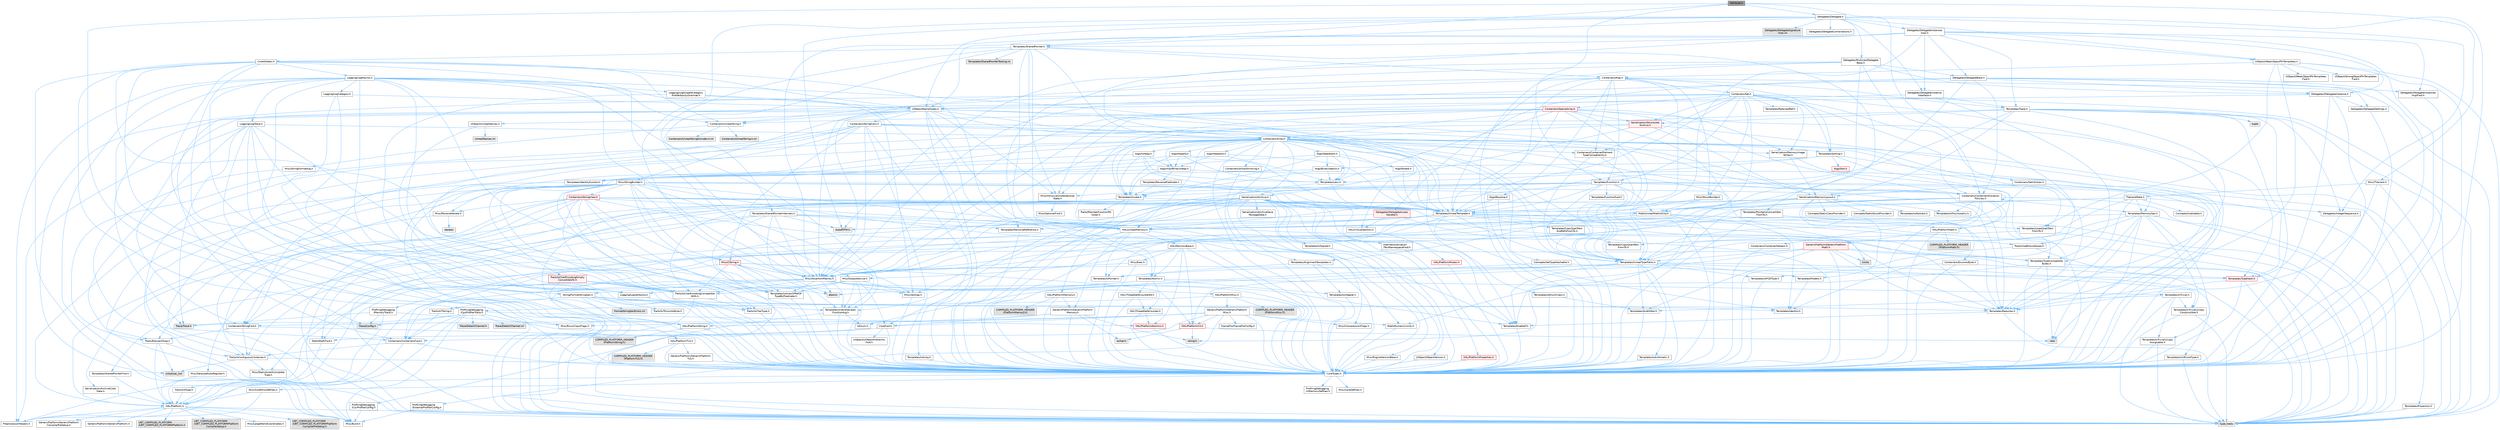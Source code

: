 digraph "Attribute.h"
{
 // INTERACTIVE_SVG=YES
 // LATEX_PDF_SIZE
  bgcolor="transparent";
  edge [fontname=Helvetica,fontsize=10,labelfontname=Helvetica,labelfontsize=10];
  node [fontname=Helvetica,fontsize=10,shape=box,height=0.2,width=0.4];
  Node1 [id="Node000001",label="Attribute.h",height=0.2,width=0.4,color="gray40", fillcolor="grey60", style="filled", fontcolor="black",tooltip=" "];
  Node1 -> Node2 [id="edge1_Node000001_Node000002",color="steelblue1",style="solid",tooltip=" "];
  Node2 [id="Node000002",label="CoreTypes.h",height=0.2,width=0.4,color="grey40", fillcolor="white", style="filled",URL="$dc/dec/CoreTypes_8h.html",tooltip=" "];
  Node2 -> Node3 [id="edge2_Node000002_Node000003",color="steelblue1",style="solid",tooltip=" "];
  Node3 [id="Node000003",label="HAL/Platform.h",height=0.2,width=0.4,color="grey40", fillcolor="white", style="filled",URL="$d9/dd0/Platform_8h.html",tooltip=" "];
  Node3 -> Node4 [id="edge3_Node000003_Node000004",color="steelblue1",style="solid",tooltip=" "];
  Node4 [id="Node000004",label="Misc/Build.h",height=0.2,width=0.4,color="grey40", fillcolor="white", style="filled",URL="$d3/dbb/Build_8h.html",tooltip=" "];
  Node3 -> Node5 [id="edge4_Node000003_Node000005",color="steelblue1",style="solid",tooltip=" "];
  Node5 [id="Node000005",label="Misc/LargeWorldCoordinates.h",height=0.2,width=0.4,color="grey40", fillcolor="white", style="filled",URL="$d2/dcb/LargeWorldCoordinates_8h.html",tooltip=" "];
  Node3 -> Node6 [id="edge5_Node000003_Node000006",color="steelblue1",style="solid",tooltip=" "];
  Node6 [id="Node000006",label="type_traits",height=0.2,width=0.4,color="grey60", fillcolor="#E0E0E0", style="filled",tooltip=" "];
  Node3 -> Node7 [id="edge6_Node000003_Node000007",color="steelblue1",style="solid",tooltip=" "];
  Node7 [id="Node000007",label="PreprocessorHelpers.h",height=0.2,width=0.4,color="grey40", fillcolor="white", style="filled",URL="$db/ddb/PreprocessorHelpers_8h.html",tooltip=" "];
  Node3 -> Node8 [id="edge7_Node000003_Node000008",color="steelblue1",style="solid",tooltip=" "];
  Node8 [id="Node000008",label="UBT_COMPILED_PLATFORM\l/UBT_COMPILED_PLATFORMPlatform\lCompilerPreSetup.h",height=0.2,width=0.4,color="grey60", fillcolor="#E0E0E0", style="filled",tooltip=" "];
  Node3 -> Node9 [id="edge8_Node000003_Node000009",color="steelblue1",style="solid",tooltip=" "];
  Node9 [id="Node000009",label="GenericPlatform/GenericPlatform\lCompilerPreSetup.h",height=0.2,width=0.4,color="grey40", fillcolor="white", style="filled",URL="$d9/dc8/GenericPlatformCompilerPreSetup_8h.html",tooltip=" "];
  Node3 -> Node10 [id="edge9_Node000003_Node000010",color="steelblue1",style="solid",tooltip=" "];
  Node10 [id="Node000010",label="GenericPlatform/GenericPlatform.h",height=0.2,width=0.4,color="grey40", fillcolor="white", style="filled",URL="$d6/d84/GenericPlatform_8h.html",tooltip=" "];
  Node3 -> Node11 [id="edge10_Node000003_Node000011",color="steelblue1",style="solid",tooltip=" "];
  Node11 [id="Node000011",label="UBT_COMPILED_PLATFORM\l/UBT_COMPILED_PLATFORMPlatform.h",height=0.2,width=0.4,color="grey60", fillcolor="#E0E0E0", style="filled",tooltip=" "];
  Node3 -> Node12 [id="edge11_Node000003_Node000012",color="steelblue1",style="solid",tooltip=" "];
  Node12 [id="Node000012",label="UBT_COMPILED_PLATFORM\l/UBT_COMPILED_PLATFORMPlatform\lCompilerSetup.h",height=0.2,width=0.4,color="grey60", fillcolor="#E0E0E0", style="filled",tooltip=" "];
  Node2 -> Node13 [id="edge12_Node000002_Node000013",color="steelblue1",style="solid",tooltip=" "];
  Node13 [id="Node000013",label="ProfilingDebugging\l/UMemoryDefines.h",height=0.2,width=0.4,color="grey40", fillcolor="white", style="filled",URL="$d2/da2/UMemoryDefines_8h.html",tooltip=" "];
  Node2 -> Node14 [id="edge13_Node000002_Node000014",color="steelblue1",style="solid",tooltip=" "];
  Node14 [id="Node000014",label="Misc/CoreMiscDefines.h",height=0.2,width=0.4,color="grey40", fillcolor="white", style="filled",URL="$da/d38/CoreMiscDefines_8h.html",tooltip=" "];
  Node14 -> Node3 [id="edge14_Node000014_Node000003",color="steelblue1",style="solid",tooltip=" "];
  Node14 -> Node7 [id="edge15_Node000014_Node000007",color="steelblue1",style="solid",tooltip=" "];
  Node2 -> Node15 [id="edge16_Node000002_Node000015",color="steelblue1",style="solid",tooltip=" "];
  Node15 [id="Node000015",label="Misc/CoreDefines.h",height=0.2,width=0.4,color="grey40", fillcolor="white", style="filled",URL="$d3/dd2/CoreDefines_8h.html",tooltip=" "];
  Node1 -> Node16 [id="edge17_Node000001_Node000016",color="steelblue1",style="solid",tooltip=" "];
  Node16 [id="Node000016",label="Misc/TVariant.h",height=0.2,width=0.4,color="grey40", fillcolor="white", style="filled",URL="$d2/d16/TVariant_8h.html",tooltip=" "];
  Node16 -> Node17 [id="edge18_Node000016_Node000017",color="steelblue1",style="solid",tooltip=" "];
  Node17 [id="Node000017",label="Templates/Requires.h",height=0.2,width=0.4,color="grey40", fillcolor="white", style="filled",URL="$dc/d96/Requires_8h.html",tooltip=" "];
  Node17 -> Node18 [id="edge19_Node000017_Node000018",color="steelblue1",style="solid",tooltip=" "];
  Node18 [id="Node000018",label="Templates/EnableIf.h",height=0.2,width=0.4,color="grey40", fillcolor="white", style="filled",URL="$d7/d60/EnableIf_8h.html",tooltip=" "];
  Node18 -> Node2 [id="edge20_Node000018_Node000002",color="steelblue1",style="solid",tooltip=" "];
  Node17 -> Node6 [id="edge21_Node000017_Node000006",color="steelblue1",style="solid",tooltip=" "];
  Node16 -> Node19 [id="edge22_Node000016_Node000019",color="steelblue1",style="solid",tooltip=" "];
  Node19 [id="Node000019",label="TVariantMeta.h",height=0.2,width=0.4,color="grey40", fillcolor="white", style="filled",URL="$d0/d34/TVariantMeta_8h.html",tooltip=" "];
  Node19 -> Node20 [id="edge23_Node000019_Node000020",color="steelblue1",style="solid",tooltip=" "];
  Node20 [id="Node000020",label="Templates/MemoryOps.h",height=0.2,width=0.4,color="grey40", fillcolor="white", style="filled",URL="$db/dea/MemoryOps_8h.html",tooltip=" "];
  Node20 -> Node2 [id="edge24_Node000020_Node000002",color="steelblue1",style="solid",tooltip=" "];
  Node20 -> Node21 [id="edge25_Node000020_Node000021",color="steelblue1",style="solid",tooltip=" "];
  Node21 [id="Node000021",label="HAL/UnrealMemory.h",height=0.2,width=0.4,color="grey40", fillcolor="white", style="filled",URL="$d9/d96/UnrealMemory_8h.html",tooltip=" "];
  Node21 -> Node2 [id="edge26_Node000021_Node000002",color="steelblue1",style="solid",tooltip=" "];
  Node21 -> Node22 [id="edge27_Node000021_Node000022",color="steelblue1",style="solid",tooltip=" "];
  Node22 [id="Node000022",label="GenericPlatform/GenericPlatform\lMemory.h",height=0.2,width=0.4,color="grey40", fillcolor="white", style="filled",URL="$dd/d22/GenericPlatformMemory_8h.html",tooltip=" "];
  Node22 -> Node23 [id="edge28_Node000022_Node000023",color="steelblue1",style="solid",tooltip=" "];
  Node23 [id="Node000023",label="CoreFwd.h",height=0.2,width=0.4,color="grey40", fillcolor="white", style="filled",URL="$d1/d1e/CoreFwd_8h.html",tooltip=" "];
  Node23 -> Node2 [id="edge29_Node000023_Node000002",color="steelblue1",style="solid",tooltip=" "];
  Node23 -> Node24 [id="edge30_Node000023_Node000024",color="steelblue1",style="solid",tooltip=" "];
  Node24 [id="Node000024",label="Containers/ContainersFwd.h",height=0.2,width=0.4,color="grey40", fillcolor="white", style="filled",URL="$d4/d0a/ContainersFwd_8h.html",tooltip=" "];
  Node24 -> Node3 [id="edge31_Node000024_Node000003",color="steelblue1",style="solid",tooltip=" "];
  Node24 -> Node2 [id="edge32_Node000024_Node000002",color="steelblue1",style="solid",tooltip=" "];
  Node24 -> Node25 [id="edge33_Node000024_Node000025",color="steelblue1",style="solid",tooltip=" "];
  Node25 [id="Node000025",label="Traits/IsContiguousContainer.h",height=0.2,width=0.4,color="grey40", fillcolor="white", style="filled",URL="$d5/d3c/IsContiguousContainer_8h.html",tooltip=" "];
  Node25 -> Node2 [id="edge34_Node000025_Node000002",color="steelblue1",style="solid",tooltip=" "];
  Node25 -> Node26 [id="edge35_Node000025_Node000026",color="steelblue1",style="solid",tooltip=" "];
  Node26 [id="Node000026",label="Misc/StaticAssertComplete\lType.h",height=0.2,width=0.4,color="grey40", fillcolor="white", style="filled",URL="$d5/d4e/StaticAssertCompleteType_8h.html",tooltip=" "];
  Node25 -> Node27 [id="edge36_Node000025_Node000027",color="steelblue1",style="solid",tooltip=" "];
  Node27 [id="Node000027",label="initializer_list",height=0.2,width=0.4,color="grey60", fillcolor="#E0E0E0", style="filled",tooltip=" "];
  Node23 -> Node28 [id="edge37_Node000023_Node000028",color="steelblue1",style="solid",tooltip=" "];
  Node28 [id="Node000028",label="Math/MathFwd.h",height=0.2,width=0.4,color="grey40", fillcolor="white", style="filled",URL="$d2/d10/MathFwd_8h.html",tooltip=" "];
  Node28 -> Node3 [id="edge38_Node000028_Node000003",color="steelblue1",style="solid",tooltip=" "];
  Node23 -> Node29 [id="edge39_Node000023_Node000029",color="steelblue1",style="solid",tooltip=" "];
  Node29 [id="Node000029",label="UObject/UObjectHierarchy\lFwd.h",height=0.2,width=0.4,color="grey40", fillcolor="white", style="filled",URL="$d3/d13/UObjectHierarchyFwd_8h.html",tooltip=" "];
  Node22 -> Node2 [id="edge40_Node000022_Node000002",color="steelblue1",style="solid",tooltip=" "];
  Node22 -> Node30 [id="edge41_Node000022_Node000030",color="steelblue1",style="solid",tooltip=" "];
  Node30 [id="Node000030",label="HAL/PlatformString.h",height=0.2,width=0.4,color="grey40", fillcolor="white", style="filled",URL="$db/db5/PlatformString_8h.html",tooltip=" "];
  Node30 -> Node2 [id="edge42_Node000030_Node000002",color="steelblue1",style="solid",tooltip=" "];
  Node30 -> Node31 [id="edge43_Node000030_Node000031",color="steelblue1",style="solid",tooltip=" "];
  Node31 [id="Node000031",label="COMPILED_PLATFORM_HEADER\l(PlatformString.h)",height=0.2,width=0.4,color="grey60", fillcolor="#E0E0E0", style="filled",tooltip=" "];
  Node22 -> Node32 [id="edge44_Node000022_Node000032",color="steelblue1",style="solid",tooltip=" "];
  Node32 [id="Node000032",label="string.h",height=0.2,width=0.4,color="grey60", fillcolor="#E0E0E0", style="filled",tooltip=" "];
  Node22 -> Node33 [id="edge45_Node000022_Node000033",color="steelblue1",style="solid",tooltip=" "];
  Node33 [id="Node000033",label="wchar.h",height=0.2,width=0.4,color="grey60", fillcolor="#E0E0E0", style="filled",tooltip=" "];
  Node21 -> Node34 [id="edge46_Node000021_Node000034",color="steelblue1",style="solid",tooltip=" "];
  Node34 [id="Node000034",label="HAL/MemoryBase.h",height=0.2,width=0.4,color="grey40", fillcolor="white", style="filled",URL="$d6/d9f/MemoryBase_8h.html",tooltip=" "];
  Node34 -> Node2 [id="edge47_Node000034_Node000002",color="steelblue1",style="solid",tooltip=" "];
  Node34 -> Node35 [id="edge48_Node000034_Node000035",color="steelblue1",style="solid",tooltip=" "];
  Node35 [id="Node000035",label="HAL/PlatformAtomics.h",height=0.2,width=0.4,color="red", fillcolor="#FFF0F0", style="filled",URL="$d3/d36/PlatformAtomics_8h.html",tooltip=" "];
  Node35 -> Node2 [id="edge49_Node000035_Node000002",color="steelblue1",style="solid",tooltip=" "];
  Node34 -> Node38 [id="edge50_Node000034_Node000038",color="steelblue1",style="solid",tooltip=" "];
  Node38 [id="Node000038",label="HAL/PlatformCrt.h",height=0.2,width=0.4,color="red", fillcolor="#FFF0F0", style="filled",URL="$d8/d75/PlatformCrt_8h.html",tooltip=" "];
  Node38 -> Node39 [id="edge51_Node000038_Node000039",color="steelblue1",style="solid",tooltip=" "];
  Node39 [id="Node000039",label="new",height=0.2,width=0.4,color="grey60", fillcolor="#E0E0E0", style="filled",tooltip=" "];
  Node38 -> Node33 [id="edge52_Node000038_Node000033",color="steelblue1",style="solid",tooltip=" "];
  Node38 -> Node32 [id="edge53_Node000038_Node000032",color="steelblue1",style="solid",tooltip=" "];
  Node34 -> Node46 [id="edge54_Node000034_Node000046",color="steelblue1",style="solid",tooltip=" "];
  Node46 [id="Node000046",label="Misc/Exec.h",height=0.2,width=0.4,color="grey40", fillcolor="white", style="filled",URL="$de/ddb/Exec_8h.html",tooltip=" "];
  Node46 -> Node2 [id="edge55_Node000046_Node000002",color="steelblue1",style="solid",tooltip=" "];
  Node46 -> Node47 [id="edge56_Node000046_Node000047",color="steelblue1",style="solid",tooltip=" "];
  Node47 [id="Node000047",label="Misc/AssertionMacros.h",height=0.2,width=0.4,color="grey40", fillcolor="white", style="filled",URL="$d0/dfa/AssertionMacros_8h.html",tooltip=" "];
  Node47 -> Node2 [id="edge57_Node000047_Node000002",color="steelblue1",style="solid",tooltip=" "];
  Node47 -> Node3 [id="edge58_Node000047_Node000003",color="steelblue1",style="solid",tooltip=" "];
  Node47 -> Node48 [id="edge59_Node000047_Node000048",color="steelblue1",style="solid",tooltip=" "];
  Node48 [id="Node000048",label="HAL/PlatformMisc.h",height=0.2,width=0.4,color="grey40", fillcolor="white", style="filled",URL="$d0/df5/PlatformMisc_8h.html",tooltip=" "];
  Node48 -> Node2 [id="edge60_Node000048_Node000002",color="steelblue1",style="solid",tooltip=" "];
  Node48 -> Node49 [id="edge61_Node000048_Node000049",color="steelblue1",style="solid",tooltip=" "];
  Node49 [id="Node000049",label="GenericPlatform/GenericPlatform\lMisc.h",height=0.2,width=0.4,color="grey40", fillcolor="white", style="filled",URL="$db/d9a/GenericPlatformMisc_8h.html",tooltip=" "];
  Node49 -> Node50 [id="edge62_Node000049_Node000050",color="steelblue1",style="solid",tooltip=" "];
  Node50 [id="Node000050",label="Containers/StringFwd.h",height=0.2,width=0.4,color="grey40", fillcolor="white", style="filled",URL="$df/d37/StringFwd_8h.html",tooltip=" "];
  Node50 -> Node2 [id="edge63_Node000050_Node000002",color="steelblue1",style="solid",tooltip=" "];
  Node50 -> Node51 [id="edge64_Node000050_Node000051",color="steelblue1",style="solid",tooltip=" "];
  Node51 [id="Node000051",label="Traits/ElementType.h",height=0.2,width=0.4,color="grey40", fillcolor="white", style="filled",URL="$d5/d4f/ElementType_8h.html",tooltip=" "];
  Node51 -> Node3 [id="edge65_Node000051_Node000003",color="steelblue1",style="solid",tooltip=" "];
  Node51 -> Node27 [id="edge66_Node000051_Node000027",color="steelblue1",style="solid",tooltip=" "];
  Node51 -> Node6 [id="edge67_Node000051_Node000006",color="steelblue1",style="solid",tooltip=" "];
  Node50 -> Node25 [id="edge68_Node000050_Node000025",color="steelblue1",style="solid",tooltip=" "];
  Node49 -> Node23 [id="edge69_Node000049_Node000023",color="steelblue1",style="solid",tooltip=" "];
  Node49 -> Node2 [id="edge70_Node000049_Node000002",color="steelblue1",style="solid",tooltip=" "];
  Node49 -> Node52 [id="edge71_Node000049_Node000052",color="steelblue1",style="solid",tooltip=" "];
  Node52 [id="Node000052",label="FramePro/FrameProConfig.h",height=0.2,width=0.4,color="grey40", fillcolor="white", style="filled",URL="$d7/d90/FrameProConfig_8h.html",tooltip=" "];
  Node49 -> Node38 [id="edge72_Node000049_Node000038",color="steelblue1",style="solid",tooltip=" "];
  Node49 -> Node53 [id="edge73_Node000049_Node000053",color="steelblue1",style="solid",tooltip=" "];
  Node53 [id="Node000053",label="Math/NumericLimits.h",height=0.2,width=0.4,color="grey40", fillcolor="white", style="filled",URL="$df/d1b/NumericLimits_8h.html",tooltip=" "];
  Node53 -> Node2 [id="edge74_Node000053_Node000002",color="steelblue1",style="solid",tooltip=" "];
  Node49 -> Node54 [id="edge75_Node000049_Node000054",color="steelblue1",style="solid",tooltip=" "];
  Node54 [id="Node000054",label="Misc/CompressionFlags.h",height=0.2,width=0.4,color="grey40", fillcolor="white", style="filled",URL="$d9/d76/CompressionFlags_8h.html",tooltip=" "];
  Node49 -> Node55 [id="edge76_Node000049_Node000055",color="steelblue1",style="solid",tooltip=" "];
  Node55 [id="Node000055",label="Misc/EnumClassFlags.h",height=0.2,width=0.4,color="grey40", fillcolor="white", style="filled",URL="$d8/de7/EnumClassFlags_8h.html",tooltip=" "];
  Node49 -> Node56 [id="edge77_Node000049_Node000056",color="steelblue1",style="solid",tooltip=" "];
  Node56 [id="Node000056",label="ProfilingDebugging\l/CsvProfilerConfig.h",height=0.2,width=0.4,color="grey40", fillcolor="white", style="filled",URL="$d3/d88/CsvProfilerConfig_8h.html",tooltip=" "];
  Node56 -> Node4 [id="edge78_Node000056_Node000004",color="steelblue1",style="solid",tooltip=" "];
  Node49 -> Node57 [id="edge79_Node000049_Node000057",color="steelblue1",style="solid",tooltip=" "];
  Node57 [id="Node000057",label="ProfilingDebugging\l/ExternalProfilerConfig.h",height=0.2,width=0.4,color="grey40", fillcolor="white", style="filled",URL="$d3/dbb/ExternalProfilerConfig_8h.html",tooltip=" "];
  Node57 -> Node4 [id="edge80_Node000057_Node000004",color="steelblue1",style="solid",tooltip=" "];
  Node48 -> Node58 [id="edge81_Node000048_Node000058",color="steelblue1",style="solid",tooltip=" "];
  Node58 [id="Node000058",label="COMPILED_PLATFORM_HEADER\l(PlatformMisc.h)",height=0.2,width=0.4,color="grey60", fillcolor="#E0E0E0", style="filled",tooltip=" "];
  Node48 -> Node59 [id="edge82_Node000048_Node000059",color="steelblue1",style="solid",tooltip=" "];
  Node59 [id="Node000059",label="ProfilingDebugging\l/CpuProfilerTrace.h",height=0.2,width=0.4,color="grey40", fillcolor="white", style="filled",URL="$da/dcb/CpuProfilerTrace_8h.html",tooltip=" "];
  Node59 -> Node2 [id="edge83_Node000059_Node000002",color="steelblue1",style="solid",tooltip=" "];
  Node59 -> Node24 [id="edge84_Node000059_Node000024",color="steelblue1",style="solid",tooltip=" "];
  Node59 -> Node35 [id="edge85_Node000059_Node000035",color="steelblue1",style="solid",tooltip=" "];
  Node59 -> Node7 [id="edge86_Node000059_Node000007",color="steelblue1",style="solid",tooltip=" "];
  Node59 -> Node4 [id="edge87_Node000059_Node000004",color="steelblue1",style="solid",tooltip=" "];
  Node59 -> Node60 [id="edge88_Node000059_Node000060",color="steelblue1",style="solid",tooltip=" "];
  Node60 [id="Node000060",label="Trace/Config.h",height=0.2,width=0.4,color="grey60", fillcolor="#E0E0E0", style="filled",tooltip=" "];
  Node59 -> Node61 [id="edge89_Node000059_Node000061",color="steelblue1",style="solid",tooltip=" "];
  Node61 [id="Node000061",label="Trace/Detail/Channel.h",height=0.2,width=0.4,color="grey60", fillcolor="#E0E0E0", style="filled",tooltip=" "];
  Node59 -> Node62 [id="edge90_Node000059_Node000062",color="steelblue1",style="solid",tooltip=" "];
  Node62 [id="Node000062",label="Trace/Detail/Channel.inl",height=0.2,width=0.4,color="grey60", fillcolor="#E0E0E0", style="filled",tooltip=" "];
  Node59 -> Node63 [id="edge91_Node000059_Node000063",color="steelblue1",style="solid",tooltip=" "];
  Node63 [id="Node000063",label="Trace/Trace.h",height=0.2,width=0.4,color="grey60", fillcolor="#E0E0E0", style="filled",tooltip=" "];
  Node47 -> Node7 [id="edge92_Node000047_Node000007",color="steelblue1",style="solid",tooltip=" "];
  Node47 -> Node18 [id="edge93_Node000047_Node000018",color="steelblue1",style="solid",tooltip=" "];
  Node47 -> Node64 [id="edge94_Node000047_Node000064",color="steelblue1",style="solid",tooltip=" "];
  Node64 [id="Node000064",label="Templates/IsArrayOrRefOf\lTypeByPredicate.h",height=0.2,width=0.4,color="grey40", fillcolor="white", style="filled",URL="$d6/da1/IsArrayOrRefOfTypeByPredicate_8h.html",tooltip=" "];
  Node64 -> Node2 [id="edge95_Node000064_Node000002",color="steelblue1",style="solid",tooltip=" "];
  Node47 -> Node65 [id="edge96_Node000047_Node000065",color="steelblue1",style="solid",tooltip=" "];
  Node65 [id="Node000065",label="Templates/IsValidVariadic\lFunctionArg.h",height=0.2,width=0.4,color="grey40", fillcolor="white", style="filled",URL="$d0/dc8/IsValidVariadicFunctionArg_8h.html",tooltip=" "];
  Node65 -> Node2 [id="edge97_Node000065_Node000002",color="steelblue1",style="solid",tooltip=" "];
  Node65 -> Node66 [id="edge98_Node000065_Node000066",color="steelblue1",style="solid",tooltip=" "];
  Node66 [id="Node000066",label="IsEnum.h",height=0.2,width=0.4,color="grey40", fillcolor="white", style="filled",URL="$d4/de5/IsEnum_8h.html",tooltip=" "];
  Node65 -> Node6 [id="edge99_Node000065_Node000006",color="steelblue1",style="solid",tooltip=" "];
  Node47 -> Node67 [id="edge100_Node000047_Node000067",color="steelblue1",style="solid",tooltip=" "];
  Node67 [id="Node000067",label="Traits/IsCharEncodingCompatible\lWith.h",height=0.2,width=0.4,color="grey40", fillcolor="white", style="filled",URL="$df/dd1/IsCharEncodingCompatibleWith_8h.html",tooltip=" "];
  Node67 -> Node6 [id="edge101_Node000067_Node000006",color="steelblue1",style="solid",tooltip=" "];
  Node67 -> Node68 [id="edge102_Node000067_Node000068",color="steelblue1",style="solid",tooltip=" "];
  Node68 [id="Node000068",label="Traits/IsCharType.h",height=0.2,width=0.4,color="grey40", fillcolor="white", style="filled",URL="$db/d51/IsCharType_8h.html",tooltip=" "];
  Node68 -> Node2 [id="edge103_Node000068_Node000002",color="steelblue1",style="solid",tooltip=" "];
  Node47 -> Node69 [id="edge104_Node000047_Node000069",color="steelblue1",style="solid",tooltip=" "];
  Node69 [id="Node000069",label="Misc/VarArgs.h",height=0.2,width=0.4,color="grey40", fillcolor="white", style="filled",URL="$d5/d6f/VarArgs_8h.html",tooltip=" "];
  Node69 -> Node2 [id="edge105_Node000069_Node000002",color="steelblue1",style="solid",tooltip=" "];
  Node47 -> Node70 [id="edge106_Node000047_Node000070",color="steelblue1",style="solid",tooltip=" "];
  Node70 [id="Node000070",label="String/FormatStringSan.h",height=0.2,width=0.4,color="grey40", fillcolor="white", style="filled",URL="$d3/d8b/FormatStringSan_8h.html",tooltip=" "];
  Node70 -> Node6 [id="edge107_Node000070_Node000006",color="steelblue1",style="solid",tooltip=" "];
  Node70 -> Node2 [id="edge108_Node000070_Node000002",color="steelblue1",style="solid",tooltip=" "];
  Node70 -> Node17 [id="edge109_Node000070_Node000017",color="steelblue1",style="solid",tooltip=" "];
  Node70 -> Node71 [id="edge110_Node000070_Node000071",color="steelblue1",style="solid",tooltip=" "];
  Node71 [id="Node000071",label="Templates/Identity.h",height=0.2,width=0.4,color="grey40", fillcolor="white", style="filled",URL="$d0/dd5/Identity_8h.html",tooltip=" "];
  Node70 -> Node65 [id="edge111_Node000070_Node000065",color="steelblue1",style="solid",tooltip=" "];
  Node70 -> Node68 [id="edge112_Node000070_Node000068",color="steelblue1",style="solid",tooltip=" "];
  Node70 -> Node72 [id="edge113_Node000070_Node000072",color="steelblue1",style="solid",tooltip=" "];
  Node72 [id="Node000072",label="Traits/IsTEnumAsByte.h",height=0.2,width=0.4,color="grey40", fillcolor="white", style="filled",URL="$d1/de6/IsTEnumAsByte_8h.html",tooltip=" "];
  Node70 -> Node73 [id="edge114_Node000070_Node000073",color="steelblue1",style="solid",tooltip=" "];
  Node73 [id="Node000073",label="Traits/IsTString.h",height=0.2,width=0.4,color="grey40", fillcolor="white", style="filled",URL="$d0/df8/IsTString_8h.html",tooltip=" "];
  Node73 -> Node24 [id="edge115_Node000073_Node000024",color="steelblue1",style="solid",tooltip=" "];
  Node70 -> Node24 [id="edge116_Node000070_Node000024",color="steelblue1",style="solid",tooltip=" "];
  Node70 -> Node74 [id="edge117_Node000070_Node000074",color="steelblue1",style="solid",tooltip=" "];
  Node74 [id="Node000074",label="FormatStringSanErrors.inl",height=0.2,width=0.4,color="grey60", fillcolor="#E0E0E0", style="filled",tooltip=" "];
  Node47 -> Node75 [id="edge118_Node000047_Node000075",color="steelblue1",style="solid",tooltip=" "];
  Node75 [id="Node000075",label="atomic",height=0.2,width=0.4,color="grey60", fillcolor="#E0E0E0", style="filled",tooltip=" "];
  Node34 -> Node76 [id="edge119_Node000034_Node000076",color="steelblue1",style="solid",tooltip=" "];
  Node76 [id="Node000076",label="Misc/OutputDevice.h",height=0.2,width=0.4,color="grey40", fillcolor="white", style="filled",URL="$d7/d32/OutputDevice_8h.html",tooltip=" "];
  Node76 -> Node23 [id="edge120_Node000076_Node000023",color="steelblue1",style="solid",tooltip=" "];
  Node76 -> Node2 [id="edge121_Node000076_Node000002",color="steelblue1",style="solid",tooltip=" "];
  Node76 -> Node77 [id="edge122_Node000076_Node000077",color="steelblue1",style="solid",tooltip=" "];
  Node77 [id="Node000077",label="Logging/LogVerbosity.h",height=0.2,width=0.4,color="grey40", fillcolor="white", style="filled",URL="$d2/d8f/LogVerbosity_8h.html",tooltip=" "];
  Node77 -> Node2 [id="edge123_Node000077_Node000002",color="steelblue1",style="solid",tooltip=" "];
  Node76 -> Node69 [id="edge124_Node000076_Node000069",color="steelblue1",style="solid",tooltip=" "];
  Node76 -> Node64 [id="edge125_Node000076_Node000064",color="steelblue1",style="solid",tooltip=" "];
  Node76 -> Node65 [id="edge126_Node000076_Node000065",color="steelblue1",style="solid",tooltip=" "];
  Node76 -> Node67 [id="edge127_Node000076_Node000067",color="steelblue1",style="solid",tooltip=" "];
  Node34 -> Node78 [id="edge128_Node000034_Node000078",color="steelblue1",style="solid",tooltip=" "];
  Node78 [id="Node000078",label="Templates/Atomic.h",height=0.2,width=0.4,color="grey40", fillcolor="white", style="filled",URL="$d3/d91/Atomic_8h.html",tooltip=" "];
  Node78 -> Node79 [id="edge129_Node000078_Node000079",color="steelblue1",style="solid",tooltip=" "];
  Node79 [id="Node000079",label="HAL/ThreadSafeCounter.h",height=0.2,width=0.4,color="grey40", fillcolor="white", style="filled",URL="$dc/dc9/ThreadSafeCounter_8h.html",tooltip=" "];
  Node79 -> Node2 [id="edge130_Node000079_Node000002",color="steelblue1",style="solid",tooltip=" "];
  Node79 -> Node35 [id="edge131_Node000079_Node000035",color="steelblue1",style="solid",tooltip=" "];
  Node78 -> Node80 [id="edge132_Node000078_Node000080",color="steelblue1",style="solid",tooltip=" "];
  Node80 [id="Node000080",label="HAL/ThreadSafeCounter64.h",height=0.2,width=0.4,color="grey40", fillcolor="white", style="filled",URL="$d0/d12/ThreadSafeCounter64_8h.html",tooltip=" "];
  Node80 -> Node2 [id="edge133_Node000080_Node000002",color="steelblue1",style="solid",tooltip=" "];
  Node80 -> Node79 [id="edge134_Node000080_Node000079",color="steelblue1",style="solid",tooltip=" "];
  Node78 -> Node81 [id="edge135_Node000078_Node000081",color="steelblue1",style="solid",tooltip=" "];
  Node81 [id="Node000081",label="Templates/IsIntegral.h",height=0.2,width=0.4,color="grey40", fillcolor="white", style="filled",URL="$da/d64/IsIntegral_8h.html",tooltip=" "];
  Node81 -> Node2 [id="edge136_Node000081_Node000002",color="steelblue1",style="solid",tooltip=" "];
  Node78 -> Node82 [id="edge137_Node000078_Node000082",color="steelblue1",style="solid",tooltip=" "];
  Node82 [id="Node000082",label="Templates/IsTrivial.h",height=0.2,width=0.4,color="grey40", fillcolor="white", style="filled",URL="$da/d4c/IsTrivial_8h.html",tooltip=" "];
  Node82 -> Node83 [id="edge138_Node000082_Node000083",color="steelblue1",style="solid",tooltip=" "];
  Node83 [id="Node000083",label="Templates/AndOrNot.h",height=0.2,width=0.4,color="grey40", fillcolor="white", style="filled",URL="$db/d0a/AndOrNot_8h.html",tooltip=" "];
  Node83 -> Node2 [id="edge139_Node000083_Node000002",color="steelblue1",style="solid",tooltip=" "];
  Node82 -> Node84 [id="edge140_Node000082_Node000084",color="steelblue1",style="solid",tooltip=" "];
  Node84 [id="Node000084",label="Templates/IsTriviallyCopy\lConstructible.h",height=0.2,width=0.4,color="grey40", fillcolor="white", style="filled",URL="$d3/d78/IsTriviallyCopyConstructible_8h.html",tooltip=" "];
  Node84 -> Node2 [id="edge141_Node000084_Node000002",color="steelblue1",style="solid",tooltip=" "];
  Node84 -> Node6 [id="edge142_Node000084_Node000006",color="steelblue1",style="solid",tooltip=" "];
  Node82 -> Node85 [id="edge143_Node000082_Node000085",color="steelblue1",style="solid",tooltip=" "];
  Node85 [id="Node000085",label="Templates/IsTriviallyCopy\lAssignable.h",height=0.2,width=0.4,color="grey40", fillcolor="white", style="filled",URL="$d2/df2/IsTriviallyCopyAssignable_8h.html",tooltip=" "];
  Node85 -> Node2 [id="edge144_Node000085_Node000002",color="steelblue1",style="solid",tooltip=" "];
  Node85 -> Node6 [id="edge145_Node000085_Node000006",color="steelblue1",style="solid",tooltip=" "];
  Node82 -> Node6 [id="edge146_Node000082_Node000006",color="steelblue1",style="solid",tooltip=" "];
  Node78 -> Node86 [id="edge147_Node000078_Node000086",color="steelblue1",style="solid",tooltip=" "];
  Node86 [id="Node000086",label="Traits/IntType.h",height=0.2,width=0.4,color="grey40", fillcolor="white", style="filled",URL="$d7/deb/IntType_8h.html",tooltip=" "];
  Node86 -> Node3 [id="edge148_Node000086_Node000003",color="steelblue1",style="solid",tooltip=" "];
  Node78 -> Node75 [id="edge149_Node000078_Node000075",color="steelblue1",style="solid",tooltip=" "];
  Node21 -> Node87 [id="edge150_Node000021_Node000087",color="steelblue1",style="solid",tooltip=" "];
  Node87 [id="Node000087",label="HAL/PlatformMemory.h",height=0.2,width=0.4,color="grey40", fillcolor="white", style="filled",URL="$de/d68/PlatformMemory_8h.html",tooltip=" "];
  Node87 -> Node2 [id="edge151_Node000087_Node000002",color="steelblue1",style="solid",tooltip=" "];
  Node87 -> Node22 [id="edge152_Node000087_Node000022",color="steelblue1",style="solid",tooltip=" "];
  Node87 -> Node88 [id="edge153_Node000087_Node000088",color="steelblue1",style="solid",tooltip=" "];
  Node88 [id="Node000088",label="COMPILED_PLATFORM_HEADER\l(PlatformMemory.h)",height=0.2,width=0.4,color="grey60", fillcolor="#E0E0E0", style="filled",tooltip=" "];
  Node21 -> Node89 [id="edge154_Node000021_Node000089",color="steelblue1",style="solid",tooltip=" "];
  Node89 [id="Node000089",label="ProfilingDebugging\l/MemoryTrace.h",height=0.2,width=0.4,color="grey40", fillcolor="white", style="filled",URL="$da/dd7/MemoryTrace_8h.html",tooltip=" "];
  Node89 -> Node3 [id="edge155_Node000089_Node000003",color="steelblue1",style="solid",tooltip=" "];
  Node89 -> Node55 [id="edge156_Node000089_Node000055",color="steelblue1",style="solid",tooltip=" "];
  Node89 -> Node60 [id="edge157_Node000089_Node000060",color="steelblue1",style="solid",tooltip=" "];
  Node89 -> Node63 [id="edge158_Node000089_Node000063",color="steelblue1",style="solid",tooltip=" "];
  Node21 -> Node90 [id="edge159_Node000021_Node000090",color="steelblue1",style="solid",tooltip=" "];
  Node90 [id="Node000090",label="Templates/IsPointer.h",height=0.2,width=0.4,color="grey40", fillcolor="white", style="filled",URL="$d7/d05/IsPointer_8h.html",tooltip=" "];
  Node90 -> Node2 [id="edge160_Node000090_Node000002",color="steelblue1",style="solid",tooltip=" "];
  Node20 -> Node85 [id="edge161_Node000020_Node000085",color="steelblue1",style="solid",tooltip=" "];
  Node20 -> Node84 [id="edge162_Node000020_Node000084",color="steelblue1",style="solid",tooltip=" "];
  Node20 -> Node17 [id="edge163_Node000020_Node000017",color="steelblue1",style="solid",tooltip=" "];
  Node20 -> Node91 [id="edge164_Node000020_Node000091",color="steelblue1",style="solid",tooltip=" "];
  Node91 [id="Node000091",label="Templates/UnrealTypeTraits.h",height=0.2,width=0.4,color="grey40", fillcolor="white", style="filled",URL="$d2/d2d/UnrealTypeTraits_8h.html",tooltip=" "];
  Node91 -> Node2 [id="edge165_Node000091_Node000002",color="steelblue1",style="solid",tooltip=" "];
  Node91 -> Node90 [id="edge166_Node000091_Node000090",color="steelblue1",style="solid",tooltip=" "];
  Node91 -> Node47 [id="edge167_Node000091_Node000047",color="steelblue1",style="solid",tooltip=" "];
  Node91 -> Node83 [id="edge168_Node000091_Node000083",color="steelblue1",style="solid",tooltip=" "];
  Node91 -> Node18 [id="edge169_Node000091_Node000018",color="steelblue1",style="solid",tooltip=" "];
  Node91 -> Node92 [id="edge170_Node000091_Node000092",color="steelblue1",style="solid",tooltip=" "];
  Node92 [id="Node000092",label="Templates/IsArithmetic.h",height=0.2,width=0.4,color="grey40", fillcolor="white", style="filled",URL="$d2/d5d/IsArithmetic_8h.html",tooltip=" "];
  Node92 -> Node2 [id="edge171_Node000092_Node000002",color="steelblue1",style="solid",tooltip=" "];
  Node91 -> Node66 [id="edge172_Node000091_Node000066",color="steelblue1",style="solid",tooltip=" "];
  Node91 -> Node93 [id="edge173_Node000091_Node000093",color="steelblue1",style="solid",tooltip=" "];
  Node93 [id="Node000093",label="Templates/Models.h",height=0.2,width=0.4,color="grey40", fillcolor="white", style="filled",URL="$d3/d0c/Models_8h.html",tooltip=" "];
  Node93 -> Node71 [id="edge174_Node000093_Node000071",color="steelblue1",style="solid",tooltip=" "];
  Node91 -> Node94 [id="edge175_Node000091_Node000094",color="steelblue1",style="solid",tooltip=" "];
  Node94 [id="Node000094",label="Templates/IsPODType.h",height=0.2,width=0.4,color="grey40", fillcolor="white", style="filled",URL="$d7/db1/IsPODType_8h.html",tooltip=" "];
  Node94 -> Node2 [id="edge176_Node000094_Node000002",color="steelblue1",style="solid",tooltip=" "];
  Node91 -> Node95 [id="edge177_Node000091_Node000095",color="steelblue1",style="solid",tooltip=" "];
  Node95 [id="Node000095",label="Templates/IsUECoreType.h",height=0.2,width=0.4,color="grey40", fillcolor="white", style="filled",URL="$d1/db8/IsUECoreType_8h.html",tooltip=" "];
  Node95 -> Node2 [id="edge178_Node000095_Node000002",color="steelblue1",style="solid",tooltip=" "];
  Node95 -> Node6 [id="edge179_Node000095_Node000006",color="steelblue1",style="solid",tooltip=" "];
  Node91 -> Node84 [id="edge180_Node000091_Node000084",color="steelblue1",style="solid",tooltip=" "];
  Node20 -> Node96 [id="edge181_Node000020_Node000096",color="steelblue1",style="solid",tooltip=" "];
  Node96 [id="Node000096",label="Traits/UseBitwiseSwap.h",height=0.2,width=0.4,color="grey40", fillcolor="white", style="filled",URL="$db/df3/UseBitwiseSwap_8h.html",tooltip=" "];
  Node96 -> Node2 [id="edge182_Node000096_Node000002",color="steelblue1",style="solid",tooltip=" "];
  Node96 -> Node6 [id="edge183_Node000096_Node000006",color="steelblue1",style="solid",tooltip=" "];
  Node20 -> Node39 [id="edge184_Node000020_Node000039",color="steelblue1",style="solid",tooltip=" "];
  Node20 -> Node6 [id="edge185_Node000020_Node000006",color="steelblue1",style="solid",tooltip=" "];
  Node19 -> Node97 [id="edge186_Node000019_Node000097",color="steelblue1",style="solid",tooltip=" "];
  Node97 [id="Node000097",label="Templates/TypeCompatible\lBytes.h",height=0.2,width=0.4,color="grey40", fillcolor="white", style="filled",URL="$df/d0a/TypeCompatibleBytes_8h.html",tooltip=" "];
  Node97 -> Node2 [id="edge187_Node000097_Node000002",color="steelblue1",style="solid",tooltip=" "];
  Node97 -> Node32 [id="edge188_Node000097_Node000032",color="steelblue1",style="solid",tooltip=" "];
  Node97 -> Node39 [id="edge189_Node000097_Node000039",color="steelblue1",style="solid",tooltip=" "];
  Node97 -> Node6 [id="edge190_Node000097_Node000006",color="steelblue1",style="solid",tooltip=" "];
  Node19 -> Node98 [id="edge191_Node000019_Node000098",color="steelblue1",style="solid",tooltip=" "];
  Node98 [id="Node000098",label="Templates/UnrealTemplate.h",height=0.2,width=0.4,color="grey40", fillcolor="white", style="filled",URL="$d4/d24/UnrealTemplate_8h.html",tooltip=" "];
  Node98 -> Node2 [id="edge192_Node000098_Node000002",color="steelblue1",style="solid",tooltip=" "];
  Node98 -> Node90 [id="edge193_Node000098_Node000090",color="steelblue1",style="solid",tooltip=" "];
  Node98 -> Node21 [id="edge194_Node000098_Node000021",color="steelblue1",style="solid",tooltip=" "];
  Node98 -> Node99 [id="edge195_Node000098_Node000099",color="steelblue1",style="solid",tooltip=" "];
  Node99 [id="Node000099",label="Templates/CopyQualifiers\lAndRefsFromTo.h",height=0.2,width=0.4,color="grey40", fillcolor="white", style="filled",URL="$d3/db3/CopyQualifiersAndRefsFromTo_8h.html",tooltip=" "];
  Node99 -> Node100 [id="edge196_Node000099_Node000100",color="steelblue1",style="solid",tooltip=" "];
  Node100 [id="Node000100",label="Templates/CopyQualifiers\lFromTo.h",height=0.2,width=0.4,color="grey40", fillcolor="white", style="filled",URL="$d5/db4/CopyQualifiersFromTo_8h.html",tooltip=" "];
  Node98 -> Node91 [id="edge197_Node000098_Node000091",color="steelblue1",style="solid",tooltip=" "];
  Node98 -> Node101 [id="edge198_Node000098_Node000101",color="steelblue1",style="solid",tooltip=" "];
  Node101 [id="Node000101",label="Templates/RemoveReference.h",height=0.2,width=0.4,color="grey40", fillcolor="white", style="filled",URL="$da/dbe/RemoveReference_8h.html",tooltip=" "];
  Node101 -> Node2 [id="edge199_Node000101_Node000002",color="steelblue1",style="solid",tooltip=" "];
  Node98 -> Node17 [id="edge200_Node000098_Node000017",color="steelblue1",style="solid",tooltip=" "];
  Node98 -> Node97 [id="edge201_Node000098_Node000097",color="steelblue1",style="solid",tooltip=" "];
  Node98 -> Node71 [id="edge202_Node000098_Node000071",color="steelblue1",style="solid",tooltip=" "];
  Node98 -> Node25 [id="edge203_Node000098_Node000025",color="steelblue1",style="solid",tooltip=" "];
  Node98 -> Node96 [id="edge204_Node000098_Node000096",color="steelblue1",style="solid",tooltip=" "];
  Node98 -> Node6 [id="edge205_Node000098_Node000006",color="steelblue1",style="solid",tooltip=" "];
  Node19 -> Node91 [id="edge206_Node000019_Node000091",color="steelblue1",style="solid",tooltip=" "];
  Node19 -> Node102 [id="edge207_Node000019_Node000102",color="steelblue1",style="solid",tooltip=" "];
  Node102 [id="Node000102",label="Delegates/IntegerSequence.h",height=0.2,width=0.4,color="grey40", fillcolor="white", style="filled",URL="$d2/dcc/IntegerSequence_8h.html",tooltip=" "];
  Node102 -> Node2 [id="edge208_Node000102_Node000002",color="steelblue1",style="solid",tooltip=" "];
  Node19 -> Node103 [id="edge209_Node000019_Node000103",color="steelblue1",style="solid",tooltip=" "];
  Node103 [id="Node000103",label="Concepts/Insertable.h",height=0.2,width=0.4,color="grey40", fillcolor="white", style="filled",URL="$d8/d3b/Insertable_8h.html",tooltip=" "];
  Node19 -> Node47 [id="edge210_Node000019_Node000047",color="steelblue1",style="solid",tooltip=" "];
  Node16 -> Node6 [id="edge211_Node000016_Node000006",color="steelblue1",style="solid",tooltip=" "];
  Node1 -> Node104 [id="edge212_Node000001_Node000104",color="steelblue1",style="solid",tooltip=" "];
  Node104 [id="Node000104",label="Templates/Function.h",height=0.2,width=0.4,color="grey40", fillcolor="white", style="filled",URL="$df/df5/Function_8h.html",tooltip=" "];
  Node104 -> Node2 [id="edge213_Node000104_Node000002",color="steelblue1",style="solid",tooltip=" "];
  Node104 -> Node47 [id="edge214_Node000104_Node000047",color="steelblue1",style="solid",tooltip=" "];
  Node104 -> Node105 [id="edge215_Node000104_Node000105",color="steelblue1",style="solid",tooltip=" "];
  Node105 [id="Node000105",label="Misc/IntrusiveUnsetOptional\lState.h",height=0.2,width=0.4,color="grey40", fillcolor="white", style="filled",URL="$d2/d0a/IntrusiveUnsetOptionalState_8h.html",tooltip=" "];
  Node105 -> Node106 [id="edge216_Node000105_Node000106",color="steelblue1",style="solid",tooltip=" "];
  Node106 [id="Node000106",label="Misc/OptionalFwd.h",height=0.2,width=0.4,color="grey40", fillcolor="white", style="filled",URL="$dc/d50/OptionalFwd_8h.html",tooltip=" "];
  Node104 -> Node21 [id="edge217_Node000104_Node000021",color="steelblue1",style="solid",tooltip=" "];
  Node104 -> Node107 [id="edge218_Node000104_Node000107",color="steelblue1",style="solid",tooltip=" "];
  Node107 [id="Node000107",label="Templates/FunctionFwd.h",height=0.2,width=0.4,color="grey40", fillcolor="white", style="filled",URL="$d6/d54/FunctionFwd_8h.html",tooltip=" "];
  Node104 -> Node91 [id="edge219_Node000104_Node000091",color="steelblue1",style="solid",tooltip=" "];
  Node104 -> Node108 [id="edge220_Node000104_Node000108",color="steelblue1",style="solid",tooltip=" "];
  Node108 [id="Node000108",label="Templates/Invoke.h",height=0.2,width=0.4,color="grey40", fillcolor="white", style="filled",URL="$d7/deb/Invoke_8h.html",tooltip=" "];
  Node108 -> Node2 [id="edge221_Node000108_Node000002",color="steelblue1",style="solid",tooltip=" "];
  Node108 -> Node109 [id="edge222_Node000108_Node000109",color="steelblue1",style="solid",tooltip=" "];
  Node109 [id="Node000109",label="Traits/MemberFunctionPtr\lOuter.h",height=0.2,width=0.4,color="grey40", fillcolor="white", style="filled",URL="$db/da7/MemberFunctionPtrOuter_8h.html",tooltip=" "];
  Node108 -> Node98 [id="edge223_Node000108_Node000098",color="steelblue1",style="solid",tooltip=" "];
  Node108 -> Node6 [id="edge224_Node000108_Node000006",color="steelblue1",style="solid",tooltip=" "];
  Node104 -> Node98 [id="edge225_Node000104_Node000098",color="steelblue1",style="solid",tooltip=" "];
  Node104 -> Node17 [id="edge226_Node000104_Node000017",color="steelblue1",style="solid",tooltip=" "];
  Node104 -> Node110 [id="edge227_Node000104_Node000110",color="steelblue1",style="solid",tooltip=" "];
  Node110 [id="Node000110",label="Math/UnrealMathUtility.h",height=0.2,width=0.4,color="grey40", fillcolor="white", style="filled",URL="$db/db8/UnrealMathUtility_8h.html",tooltip=" "];
  Node110 -> Node2 [id="edge228_Node000110_Node000002",color="steelblue1",style="solid",tooltip=" "];
  Node110 -> Node47 [id="edge229_Node000110_Node000047",color="steelblue1",style="solid",tooltip=" "];
  Node110 -> Node111 [id="edge230_Node000110_Node000111",color="steelblue1",style="solid",tooltip=" "];
  Node111 [id="Node000111",label="HAL/PlatformMath.h",height=0.2,width=0.4,color="grey40", fillcolor="white", style="filled",URL="$dc/d53/PlatformMath_8h.html",tooltip=" "];
  Node111 -> Node2 [id="edge231_Node000111_Node000002",color="steelblue1",style="solid",tooltip=" "];
  Node111 -> Node112 [id="edge232_Node000111_Node000112",color="steelblue1",style="solid",tooltip=" "];
  Node112 [id="Node000112",label="GenericPlatform/GenericPlatform\lMath.h",height=0.2,width=0.4,color="red", fillcolor="#FFF0F0", style="filled",URL="$d5/d79/GenericPlatformMath_8h.html",tooltip=" "];
  Node112 -> Node2 [id="edge233_Node000112_Node000002",color="steelblue1",style="solid",tooltip=" "];
  Node112 -> Node24 [id="edge234_Node000112_Node000024",color="steelblue1",style="solid",tooltip=" "];
  Node112 -> Node38 [id="edge235_Node000112_Node000038",color="steelblue1",style="solid",tooltip=" "];
  Node112 -> Node83 [id="edge236_Node000112_Node000083",color="steelblue1",style="solid",tooltip=" "];
  Node112 -> Node91 [id="edge237_Node000112_Node000091",color="steelblue1",style="solid",tooltip=" "];
  Node112 -> Node17 [id="edge238_Node000112_Node000017",color="steelblue1",style="solid",tooltip=" "];
  Node112 -> Node97 [id="edge239_Node000112_Node000097",color="steelblue1",style="solid",tooltip=" "];
  Node112 -> Node117 [id="edge240_Node000112_Node000117",color="steelblue1",style="solid",tooltip=" "];
  Node117 [id="Node000117",label="limits",height=0.2,width=0.4,color="grey60", fillcolor="#E0E0E0", style="filled",tooltip=" "];
  Node112 -> Node6 [id="edge241_Node000112_Node000006",color="steelblue1",style="solid",tooltip=" "];
  Node111 -> Node118 [id="edge242_Node000111_Node000118",color="steelblue1",style="solid",tooltip=" "];
  Node118 [id="Node000118",label="COMPILED_PLATFORM_HEADER\l(PlatformMath.h)",height=0.2,width=0.4,color="grey60", fillcolor="#E0E0E0", style="filled",tooltip=" "];
  Node110 -> Node28 [id="edge243_Node000110_Node000028",color="steelblue1",style="solid",tooltip=" "];
  Node110 -> Node71 [id="edge244_Node000110_Node000071",color="steelblue1",style="solid",tooltip=" "];
  Node110 -> Node17 [id="edge245_Node000110_Node000017",color="steelblue1",style="solid",tooltip=" "];
  Node104 -> Node39 [id="edge246_Node000104_Node000039",color="steelblue1",style="solid",tooltip=" "];
  Node104 -> Node6 [id="edge247_Node000104_Node000006",color="steelblue1",style="solid",tooltip=" "];
  Node1 -> Node71 [id="edge248_Node000001_Node000071",color="steelblue1",style="solid",tooltip=" "];
  Node1 -> Node119 [id="edge249_Node000001_Node000119",color="steelblue1",style="solid",tooltip=" "];
  Node119 [id="Node000119",label="Templates/SharedPointer.h",height=0.2,width=0.4,color="grey40", fillcolor="white", style="filled",URL="$d2/d17/SharedPointer_8h.html",tooltip=" "];
  Node119 -> Node2 [id="edge250_Node000119_Node000002",color="steelblue1",style="solid",tooltip=" "];
  Node119 -> Node105 [id="edge251_Node000119_Node000105",color="steelblue1",style="solid",tooltip=" "];
  Node119 -> Node120 [id="edge252_Node000119_Node000120",color="steelblue1",style="solid",tooltip=" "];
  Node120 [id="Node000120",label="Templates/PointerIsConvertible\lFromTo.h",height=0.2,width=0.4,color="grey40", fillcolor="white", style="filled",URL="$d6/d65/PointerIsConvertibleFromTo_8h.html",tooltip=" "];
  Node120 -> Node2 [id="edge253_Node000120_Node000002",color="steelblue1",style="solid",tooltip=" "];
  Node120 -> Node26 [id="edge254_Node000120_Node000026",color="steelblue1",style="solid",tooltip=" "];
  Node120 -> Node121 [id="edge255_Node000120_Node000121",color="steelblue1",style="solid",tooltip=" "];
  Node121 [id="Node000121",label="Templates/LosesQualifiers\lFromTo.h",height=0.2,width=0.4,color="grey40", fillcolor="white", style="filled",URL="$d2/db3/LosesQualifiersFromTo_8h.html",tooltip=" "];
  Node121 -> Node100 [id="edge256_Node000121_Node000100",color="steelblue1",style="solid",tooltip=" "];
  Node121 -> Node6 [id="edge257_Node000121_Node000006",color="steelblue1",style="solid",tooltip=" "];
  Node120 -> Node6 [id="edge258_Node000120_Node000006",color="steelblue1",style="solid",tooltip=" "];
  Node119 -> Node47 [id="edge259_Node000119_Node000047",color="steelblue1",style="solid",tooltip=" "];
  Node119 -> Node21 [id="edge260_Node000119_Node000021",color="steelblue1",style="solid",tooltip=" "];
  Node119 -> Node122 [id="edge261_Node000119_Node000122",color="steelblue1",style="solid",tooltip=" "];
  Node122 [id="Node000122",label="Containers/Array.h",height=0.2,width=0.4,color="grey40", fillcolor="white", style="filled",URL="$df/dd0/Array_8h.html",tooltip=" "];
  Node122 -> Node2 [id="edge262_Node000122_Node000002",color="steelblue1",style="solid",tooltip=" "];
  Node122 -> Node47 [id="edge263_Node000122_Node000047",color="steelblue1",style="solid",tooltip=" "];
  Node122 -> Node105 [id="edge264_Node000122_Node000105",color="steelblue1",style="solid",tooltip=" "];
  Node122 -> Node123 [id="edge265_Node000122_Node000123",color="steelblue1",style="solid",tooltip=" "];
  Node123 [id="Node000123",label="Misc/ReverseIterate.h",height=0.2,width=0.4,color="grey40", fillcolor="white", style="filled",URL="$db/de3/ReverseIterate_8h.html",tooltip=" "];
  Node123 -> Node3 [id="edge266_Node000123_Node000003",color="steelblue1",style="solid",tooltip=" "];
  Node123 -> Node124 [id="edge267_Node000123_Node000124",color="steelblue1",style="solid",tooltip=" "];
  Node124 [id="Node000124",label="iterator",height=0.2,width=0.4,color="grey60", fillcolor="#E0E0E0", style="filled",tooltip=" "];
  Node122 -> Node21 [id="edge268_Node000122_Node000021",color="steelblue1",style="solid",tooltip=" "];
  Node122 -> Node91 [id="edge269_Node000122_Node000091",color="steelblue1",style="solid",tooltip=" "];
  Node122 -> Node98 [id="edge270_Node000122_Node000098",color="steelblue1",style="solid",tooltip=" "];
  Node122 -> Node125 [id="edge271_Node000122_Node000125",color="steelblue1",style="solid",tooltip=" "];
  Node125 [id="Node000125",label="Containers/AllowShrinking.h",height=0.2,width=0.4,color="grey40", fillcolor="white", style="filled",URL="$d7/d1a/AllowShrinking_8h.html",tooltip=" "];
  Node125 -> Node2 [id="edge272_Node000125_Node000002",color="steelblue1",style="solid",tooltip=" "];
  Node122 -> Node126 [id="edge273_Node000122_Node000126",color="steelblue1",style="solid",tooltip=" "];
  Node126 [id="Node000126",label="Containers/ContainerAllocation\lPolicies.h",height=0.2,width=0.4,color="grey40", fillcolor="white", style="filled",URL="$d7/dff/ContainerAllocationPolicies_8h.html",tooltip=" "];
  Node126 -> Node2 [id="edge274_Node000126_Node000002",color="steelblue1",style="solid",tooltip=" "];
  Node126 -> Node127 [id="edge275_Node000126_Node000127",color="steelblue1",style="solid",tooltip=" "];
  Node127 [id="Node000127",label="Containers/ContainerHelpers.h",height=0.2,width=0.4,color="grey40", fillcolor="white", style="filled",URL="$d7/d33/ContainerHelpers_8h.html",tooltip=" "];
  Node127 -> Node2 [id="edge276_Node000127_Node000002",color="steelblue1",style="solid",tooltip=" "];
  Node126 -> Node126 [id="edge277_Node000126_Node000126",color="steelblue1",style="solid",tooltip=" "];
  Node126 -> Node111 [id="edge278_Node000126_Node000111",color="steelblue1",style="solid",tooltip=" "];
  Node126 -> Node21 [id="edge279_Node000126_Node000021",color="steelblue1",style="solid",tooltip=" "];
  Node126 -> Node53 [id="edge280_Node000126_Node000053",color="steelblue1",style="solid",tooltip=" "];
  Node126 -> Node47 [id="edge281_Node000126_Node000047",color="steelblue1",style="solid",tooltip=" "];
  Node126 -> Node128 [id="edge282_Node000126_Node000128",color="steelblue1",style="solid",tooltip=" "];
  Node128 [id="Node000128",label="Templates/IsPolymorphic.h",height=0.2,width=0.4,color="grey40", fillcolor="white", style="filled",URL="$dc/d20/IsPolymorphic_8h.html",tooltip=" "];
  Node126 -> Node20 [id="edge283_Node000126_Node000020",color="steelblue1",style="solid",tooltip=" "];
  Node126 -> Node97 [id="edge284_Node000126_Node000097",color="steelblue1",style="solid",tooltip=" "];
  Node126 -> Node6 [id="edge285_Node000126_Node000006",color="steelblue1",style="solid",tooltip=" "];
  Node122 -> Node129 [id="edge286_Node000122_Node000129",color="steelblue1",style="solid",tooltip=" "];
  Node129 [id="Node000129",label="Containers/ContainerElement\lTypeCompatibility.h",height=0.2,width=0.4,color="grey40", fillcolor="white", style="filled",URL="$df/ddf/ContainerElementTypeCompatibility_8h.html",tooltip=" "];
  Node129 -> Node2 [id="edge287_Node000129_Node000002",color="steelblue1",style="solid",tooltip=" "];
  Node129 -> Node91 [id="edge288_Node000129_Node000091",color="steelblue1",style="solid",tooltip=" "];
  Node122 -> Node130 [id="edge289_Node000122_Node000130",color="steelblue1",style="solid",tooltip=" "];
  Node130 [id="Node000130",label="Serialization/Archive.h",height=0.2,width=0.4,color="grey40", fillcolor="white", style="filled",URL="$d7/d3b/Archive_8h.html",tooltip=" "];
  Node130 -> Node23 [id="edge290_Node000130_Node000023",color="steelblue1",style="solid",tooltip=" "];
  Node130 -> Node2 [id="edge291_Node000130_Node000002",color="steelblue1",style="solid",tooltip=" "];
  Node130 -> Node131 [id="edge292_Node000130_Node000131",color="steelblue1",style="solid",tooltip=" "];
  Node131 [id="Node000131",label="HAL/PlatformProperties.h",height=0.2,width=0.4,color="red", fillcolor="#FFF0F0", style="filled",URL="$d9/db0/PlatformProperties_8h.html",tooltip=" "];
  Node131 -> Node2 [id="edge293_Node000131_Node000002",color="steelblue1",style="solid",tooltip=" "];
  Node130 -> Node134 [id="edge294_Node000130_Node000134",color="steelblue1",style="solid",tooltip=" "];
  Node134 [id="Node000134",label="Internationalization\l/TextNamespaceFwd.h",height=0.2,width=0.4,color="grey40", fillcolor="white", style="filled",URL="$d8/d97/TextNamespaceFwd_8h.html",tooltip=" "];
  Node134 -> Node2 [id="edge295_Node000134_Node000002",color="steelblue1",style="solid",tooltip=" "];
  Node130 -> Node28 [id="edge296_Node000130_Node000028",color="steelblue1",style="solid",tooltip=" "];
  Node130 -> Node47 [id="edge297_Node000130_Node000047",color="steelblue1",style="solid",tooltip=" "];
  Node130 -> Node4 [id="edge298_Node000130_Node000004",color="steelblue1",style="solid",tooltip=" "];
  Node130 -> Node54 [id="edge299_Node000130_Node000054",color="steelblue1",style="solid",tooltip=" "];
  Node130 -> Node135 [id="edge300_Node000130_Node000135",color="steelblue1",style="solid",tooltip=" "];
  Node135 [id="Node000135",label="Misc/EngineVersionBase.h",height=0.2,width=0.4,color="grey40", fillcolor="white", style="filled",URL="$d5/d2b/EngineVersionBase_8h.html",tooltip=" "];
  Node135 -> Node2 [id="edge301_Node000135_Node000002",color="steelblue1",style="solid",tooltip=" "];
  Node130 -> Node69 [id="edge302_Node000130_Node000069",color="steelblue1",style="solid",tooltip=" "];
  Node130 -> Node136 [id="edge303_Node000130_Node000136",color="steelblue1",style="solid",tooltip=" "];
  Node136 [id="Node000136",label="Serialization/ArchiveCook\lData.h",height=0.2,width=0.4,color="grey40", fillcolor="white", style="filled",URL="$dc/db6/ArchiveCookData_8h.html",tooltip=" "];
  Node136 -> Node3 [id="edge304_Node000136_Node000003",color="steelblue1",style="solid",tooltip=" "];
  Node130 -> Node137 [id="edge305_Node000130_Node000137",color="steelblue1",style="solid",tooltip=" "];
  Node137 [id="Node000137",label="Serialization/ArchiveSave\lPackageData.h",height=0.2,width=0.4,color="grey40", fillcolor="white", style="filled",URL="$d1/d37/ArchiveSavePackageData_8h.html",tooltip=" "];
  Node130 -> Node18 [id="edge306_Node000130_Node000018",color="steelblue1",style="solid",tooltip=" "];
  Node130 -> Node64 [id="edge307_Node000130_Node000064",color="steelblue1",style="solid",tooltip=" "];
  Node130 -> Node138 [id="edge308_Node000130_Node000138",color="steelblue1",style="solid",tooltip=" "];
  Node138 [id="Node000138",label="Templates/IsEnumClass.h",height=0.2,width=0.4,color="grey40", fillcolor="white", style="filled",URL="$d7/d15/IsEnumClass_8h.html",tooltip=" "];
  Node138 -> Node2 [id="edge309_Node000138_Node000002",color="steelblue1",style="solid",tooltip=" "];
  Node138 -> Node83 [id="edge310_Node000138_Node000083",color="steelblue1",style="solid",tooltip=" "];
  Node130 -> Node116 [id="edge311_Node000130_Node000116",color="steelblue1",style="solid",tooltip=" "];
  Node116 [id="Node000116",label="Templates/IsSigned.h",height=0.2,width=0.4,color="grey40", fillcolor="white", style="filled",URL="$d8/dd8/IsSigned_8h.html",tooltip=" "];
  Node116 -> Node2 [id="edge312_Node000116_Node000002",color="steelblue1",style="solid",tooltip=" "];
  Node130 -> Node65 [id="edge313_Node000130_Node000065",color="steelblue1",style="solid",tooltip=" "];
  Node130 -> Node98 [id="edge314_Node000130_Node000098",color="steelblue1",style="solid",tooltip=" "];
  Node130 -> Node67 [id="edge315_Node000130_Node000067",color="steelblue1",style="solid",tooltip=" "];
  Node130 -> Node139 [id="edge316_Node000130_Node000139",color="steelblue1",style="solid",tooltip=" "];
  Node139 [id="Node000139",label="UObject/ObjectVersion.h",height=0.2,width=0.4,color="grey40", fillcolor="white", style="filled",URL="$da/d63/ObjectVersion_8h.html",tooltip=" "];
  Node139 -> Node2 [id="edge317_Node000139_Node000002",color="steelblue1",style="solid",tooltip=" "];
  Node122 -> Node140 [id="edge318_Node000122_Node000140",color="steelblue1",style="solid",tooltip=" "];
  Node140 [id="Node000140",label="Serialization/MemoryImage\lWriter.h",height=0.2,width=0.4,color="grey40", fillcolor="white", style="filled",URL="$d0/d08/MemoryImageWriter_8h.html",tooltip=" "];
  Node140 -> Node2 [id="edge319_Node000140_Node000002",color="steelblue1",style="solid",tooltip=" "];
  Node140 -> Node141 [id="edge320_Node000140_Node000141",color="steelblue1",style="solid",tooltip=" "];
  Node141 [id="Node000141",label="Serialization/MemoryLayout.h",height=0.2,width=0.4,color="grey40", fillcolor="white", style="filled",URL="$d7/d66/MemoryLayout_8h.html",tooltip=" "];
  Node141 -> Node142 [id="edge321_Node000141_Node000142",color="steelblue1",style="solid",tooltip=" "];
  Node142 [id="Node000142",label="Concepts/StaticClassProvider.h",height=0.2,width=0.4,color="grey40", fillcolor="white", style="filled",URL="$dd/d83/StaticClassProvider_8h.html",tooltip=" "];
  Node141 -> Node143 [id="edge322_Node000141_Node000143",color="steelblue1",style="solid",tooltip=" "];
  Node143 [id="Node000143",label="Concepts/StaticStructProvider.h",height=0.2,width=0.4,color="grey40", fillcolor="white", style="filled",URL="$d5/d77/StaticStructProvider_8h.html",tooltip=" "];
  Node141 -> Node144 [id="edge323_Node000141_Node000144",color="steelblue1",style="solid",tooltip=" "];
  Node144 [id="Node000144",label="Containers/EnumAsByte.h",height=0.2,width=0.4,color="grey40", fillcolor="white", style="filled",URL="$d6/d9a/EnumAsByte_8h.html",tooltip=" "];
  Node144 -> Node2 [id="edge324_Node000144_Node000002",color="steelblue1",style="solid",tooltip=" "];
  Node144 -> Node94 [id="edge325_Node000144_Node000094",color="steelblue1",style="solid",tooltip=" "];
  Node144 -> Node145 [id="edge326_Node000144_Node000145",color="steelblue1",style="solid",tooltip=" "];
  Node145 [id="Node000145",label="Templates/TypeHash.h",height=0.2,width=0.4,color="red", fillcolor="#FFF0F0", style="filled",URL="$d1/d62/TypeHash_8h.html",tooltip=" "];
  Node145 -> Node2 [id="edge327_Node000145_Node000002",color="steelblue1",style="solid",tooltip=" "];
  Node145 -> Node17 [id="edge328_Node000145_Node000017",color="steelblue1",style="solid",tooltip=" "];
  Node145 -> Node6 [id="edge329_Node000145_Node000006",color="steelblue1",style="solid",tooltip=" "];
  Node141 -> Node50 [id="edge330_Node000141_Node000050",color="steelblue1",style="solid",tooltip=" "];
  Node141 -> Node21 [id="edge331_Node000141_Node000021",color="steelblue1",style="solid",tooltip=" "];
  Node141 -> Node152 [id="edge332_Node000141_Node000152",color="steelblue1",style="solid",tooltip=" "];
  Node152 [id="Node000152",label="Misc/DelayedAutoRegister.h",height=0.2,width=0.4,color="grey40", fillcolor="white", style="filled",URL="$d1/dda/DelayedAutoRegister_8h.html",tooltip=" "];
  Node152 -> Node3 [id="edge333_Node000152_Node000003",color="steelblue1",style="solid",tooltip=" "];
  Node141 -> Node18 [id="edge334_Node000141_Node000018",color="steelblue1",style="solid",tooltip=" "];
  Node141 -> Node153 [id="edge335_Node000141_Node000153",color="steelblue1",style="solid",tooltip=" "];
  Node153 [id="Node000153",label="Templates/IsAbstract.h",height=0.2,width=0.4,color="grey40", fillcolor="white", style="filled",URL="$d8/db7/IsAbstract_8h.html",tooltip=" "];
  Node141 -> Node128 [id="edge336_Node000141_Node000128",color="steelblue1",style="solid",tooltip=" "];
  Node141 -> Node93 [id="edge337_Node000141_Node000093",color="steelblue1",style="solid",tooltip=" "];
  Node141 -> Node98 [id="edge338_Node000141_Node000098",color="steelblue1",style="solid",tooltip=" "];
  Node122 -> Node154 [id="edge339_Node000122_Node000154",color="steelblue1",style="solid",tooltip=" "];
  Node154 [id="Node000154",label="Algo/Heapify.h",height=0.2,width=0.4,color="grey40", fillcolor="white", style="filled",URL="$d0/d2a/Heapify_8h.html",tooltip=" "];
  Node154 -> Node155 [id="edge340_Node000154_Node000155",color="steelblue1",style="solid",tooltip=" "];
  Node155 [id="Node000155",label="Algo/Impl/BinaryHeap.h",height=0.2,width=0.4,color="grey40", fillcolor="white", style="filled",URL="$d7/da3/Algo_2Impl_2BinaryHeap_8h.html",tooltip=" "];
  Node155 -> Node108 [id="edge341_Node000155_Node000108",color="steelblue1",style="solid",tooltip=" "];
  Node155 -> Node156 [id="edge342_Node000155_Node000156",color="steelblue1",style="solid",tooltip=" "];
  Node156 [id="Node000156",label="Templates/Projection.h",height=0.2,width=0.4,color="grey40", fillcolor="white", style="filled",URL="$d7/df0/Projection_8h.html",tooltip=" "];
  Node156 -> Node6 [id="edge343_Node000156_Node000006",color="steelblue1",style="solid",tooltip=" "];
  Node155 -> Node157 [id="edge344_Node000155_Node000157",color="steelblue1",style="solid",tooltip=" "];
  Node157 [id="Node000157",label="Templates/ReversePredicate.h",height=0.2,width=0.4,color="grey40", fillcolor="white", style="filled",URL="$d8/d28/ReversePredicate_8h.html",tooltip=" "];
  Node157 -> Node108 [id="edge345_Node000157_Node000108",color="steelblue1",style="solid",tooltip=" "];
  Node157 -> Node98 [id="edge346_Node000157_Node000098",color="steelblue1",style="solid",tooltip=" "];
  Node155 -> Node6 [id="edge347_Node000155_Node000006",color="steelblue1",style="solid",tooltip=" "];
  Node154 -> Node158 [id="edge348_Node000154_Node000158",color="steelblue1",style="solid",tooltip=" "];
  Node158 [id="Node000158",label="Templates/IdentityFunctor.h",height=0.2,width=0.4,color="grey40", fillcolor="white", style="filled",URL="$d7/d2e/IdentityFunctor_8h.html",tooltip=" "];
  Node158 -> Node3 [id="edge349_Node000158_Node000003",color="steelblue1",style="solid",tooltip=" "];
  Node154 -> Node108 [id="edge350_Node000154_Node000108",color="steelblue1",style="solid",tooltip=" "];
  Node154 -> Node159 [id="edge351_Node000154_Node000159",color="steelblue1",style="solid",tooltip=" "];
  Node159 [id="Node000159",label="Templates/Less.h",height=0.2,width=0.4,color="grey40", fillcolor="white", style="filled",URL="$de/dc8/Less_8h.html",tooltip=" "];
  Node159 -> Node2 [id="edge352_Node000159_Node000002",color="steelblue1",style="solid",tooltip=" "];
  Node159 -> Node98 [id="edge353_Node000159_Node000098",color="steelblue1",style="solid",tooltip=" "];
  Node154 -> Node98 [id="edge354_Node000154_Node000098",color="steelblue1",style="solid",tooltip=" "];
  Node122 -> Node160 [id="edge355_Node000122_Node000160",color="steelblue1",style="solid",tooltip=" "];
  Node160 [id="Node000160",label="Algo/HeapSort.h",height=0.2,width=0.4,color="grey40", fillcolor="white", style="filled",URL="$d3/d92/HeapSort_8h.html",tooltip=" "];
  Node160 -> Node155 [id="edge356_Node000160_Node000155",color="steelblue1",style="solid",tooltip=" "];
  Node160 -> Node158 [id="edge357_Node000160_Node000158",color="steelblue1",style="solid",tooltip=" "];
  Node160 -> Node159 [id="edge358_Node000160_Node000159",color="steelblue1",style="solid",tooltip=" "];
  Node160 -> Node98 [id="edge359_Node000160_Node000098",color="steelblue1",style="solid",tooltip=" "];
  Node122 -> Node161 [id="edge360_Node000122_Node000161",color="steelblue1",style="solid",tooltip=" "];
  Node161 [id="Node000161",label="Algo/IsHeap.h",height=0.2,width=0.4,color="grey40", fillcolor="white", style="filled",URL="$de/d32/IsHeap_8h.html",tooltip=" "];
  Node161 -> Node155 [id="edge361_Node000161_Node000155",color="steelblue1",style="solid",tooltip=" "];
  Node161 -> Node158 [id="edge362_Node000161_Node000158",color="steelblue1",style="solid",tooltip=" "];
  Node161 -> Node108 [id="edge363_Node000161_Node000108",color="steelblue1",style="solid",tooltip=" "];
  Node161 -> Node159 [id="edge364_Node000161_Node000159",color="steelblue1",style="solid",tooltip=" "];
  Node161 -> Node98 [id="edge365_Node000161_Node000098",color="steelblue1",style="solid",tooltip=" "];
  Node122 -> Node155 [id="edge366_Node000122_Node000155",color="steelblue1",style="solid",tooltip=" "];
  Node122 -> Node162 [id="edge367_Node000122_Node000162",color="steelblue1",style="solid",tooltip=" "];
  Node162 [id="Node000162",label="Algo/StableSort.h",height=0.2,width=0.4,color="grey40", fillcolor="white", style="filled",URL="$d7/d3c/StableSort_8h.html",tooltip=" "];
  Node162 -> Node163 [id="edge368_Node000162_Node000163",color="steelblue1",style="solid",tooltip=" "];
  Node163 [id="Node000163",label="Algo/BinarySearch.h",height=0.2,width=0.4,color="grey40", fillcolor="white", style="filled",URL="$db/db4/BinarySearch_8h.html",tooltip=" "];
  Node163 -> Node158 [id="edge369_Node000163_Node000158",color="steelblue1",style="solid",tooltip=" "];
  Node163 -> Node108 [id="edge370_Node000163_Node000108",color="steelblue1",style="solid",tooltip=" "];
  Node163 -> Node159 [id="edge371_Node000163_Node000159",color="steelblue1",style="solid",tooltip=" "];
  Node162 -> Node164 [id="edge372_Node000162_Node000164",color="steelblue1",style="solid",tooltip=" "];
  Node164 [id="Node000164",label="Algo/Rotate.h",height=0.2,width=0.4,color="grey40", fillcolor="white", style="filled",URL="$dd/da7/Rotate_8h.html",tooltip=" "];
  Node164 -> Node98 [id="edge373_Node000164_Node000098",color="steelblue1",style="solid",tooltip=" "];
  Node162 -> Node158 [id="edge374_Node000162_Node000158",color="steelblue1",style="solid",tooltip=" "];
  Node162 -> Node108 [id="edge375_Node000162_Node000108",color="steelblue1",style="solid",tooltip=" "];
  Node162 -> Node159 [id="edge376_Node000162_Node000159",color="steelblue1",style="solid",tooltip=" "];
  Node162 -> Node98 [id="edge377_Node000162_Node000098",color="steelblue1",style="solid",tooltip=" "];
  Node122 -> Node165 [id="edge378_Node000122_Node000165",color="steelblue1",style="solid",tooltip=" "];
  Node165 [id="Node000165",label="Concepts/GetTypeHashable.h",height=0.2,width=0.4,color="grey40", fillcolor="white", style="filled",URL="$d3/da2/GetTypeHashable_8h.html",tooltip=" "];
  Node165 -> Node2 [id="edge379_Node000165_Node000002",color="steelblue1",style="solid",tooltip=" "];
  Node165 -> Node145 [id="edge380_Node000165_Node000145",color="steelblue1",style="solid",tooltip=" "];
  Node122 -> Node158 [id="edge381_Node000122_Node000158",color="steelblue1",style="solid",tooltip=" "];
  Node122 -> Node108 [id="edge382_Node000122_Node000108",color="steelblue1",style="solid",tooltip=" "];
  Node122 -> Node159 [id="edge383_Node000122_Node000159",color="steelblue1",style="solid",tooltip=" "];
  Node122 -> Node121 [id="edge384_Node000122_Node000121",color="steelblue1",style="solid",tooltip=" "];
  Node122 -> Node17 [id="edge385_Node000122_Node000017",color="steelblue1",style="solid",tooltip=" "];
  Node122 -> Node166 [id="edge386_Node000122_Node000166",color="steelblue1",style="solid",tooltip=" "];
  Node166 [id="Node000166",label="Templates/Sorting.h",height=0.2,width=0.4,color="grey40", fillcolor="white", style="filled",URL="$d3/d9e/Sorting_8h.html",tooltip=" "];
  Node166 -> Node2 [id="edge387_Node000166_Node000002",color="steelblue1",style="solid",tooltip=" "];
  Node166 -> Node163 [id="edge388_Node000166_Node000163",color="steelblue1",style="solid",tooltip=" "];
  Node166 -> Node167 [id="edge389_Node000166_Node000167",color="steelblue1",style="solid",tooltip=" "];
  Node167 [id="Node000167",label="Algo/Sort.h",height=0.2,width=0.4,color="red", fillcolor="#FFF0F0", style="filled",URL="$d1/d87/Sort_8h.html",tooltip=" "];
  Node166 -> Node111 [id="edge390_Node000166_Node000111",color="steelblue1",style="solid",tooltip=" "];
  Node166 -> Node159 [id="edge391_Node000166_Node000159",color="steelblue1",style="solid",tooltip=" "];
  Node122 -> Node169 [id="edge392_Node000122_Node000169",color="steelblue1",style="solid",tooltip=" "];
  Node169 [id="Node000169",label="Templates/AlignmentTemplates.h",height=0.2,width=0.4,color="grey40", fillcolor="white", style="filled",URL="$dd/d32/AlignmentTemplates_8h.html",tooltip=" "];
  Node169 -> Node2 [id="edge393_Node000169_Node000002",color="steelblue1",style="solid",tooltip=" "];
  Node169 -> Node81 [id="edge394_Node000169_Node000081",color="steelblue1",style="solid",tooltip=" "];
  Node169 -> Node90 [id="edge395_Node000169_Node000090",color="steelblue1",style="solid",tooltip=" "];
  Node122 -> Node51 [id="edge396_Node000122_Node000051",color="steelblue1",style="solid",tooltip=" "];
  Node122 -> Node117 [id="edge397_Node000122_Node000117",color="steelblue1",style="solid",tooltip=" "];
  Node122 -> Node6 [id="edge398_Node000122_Node000006",color="steelblue1",style="solid",tooltip=" "];
  Node119 -> Node170 [id="edge399_Node000119_Node000170",color="steelblue1",style="solid",tooltip=" "];
  Node170 [id="Node000170",label="Containers/Map.h",height=0.2,width=0.4,color="grey40", fillcolor="white", style="filled",URL="$df/d79/Map_8h.html",tooltip=" "];
  Node170 -> Node2 [id="edge400_Node000170_Node000002",color="steelblue1",style="solid",tooltip=" "];
  Node170 -> Node171 [id="edge401_Node000170_Node000171",color="steelblue1",style="solid",tooltip=" "];
  Node171 [id="Node000171",label="Algo/Reverse.h",height=0.2,width=0.4,color="grey40", fillcolor="white", style="filled",URL="$d5/d93/Reverse_8h.html",tooltip=" "];
  Node171 -> Node2 [id="edge402_Node000171_Node000002",color="steelblue1",style="solid",tooltip=" "];
  Node171 -> Node98 [id="edge403_Node000171_Node000098",color="steelblue1",style="solid",tooltip=" "];
  Node170 -> Node129 [id="edge404_Node000170_Node000129",color="steelblue1",style="solid",tooltip=" "];
  Node170 -> Node172 [id="edge405_Node000170_Node000172",color="steelblue1",style="solid",tooltip=" "];
  Node172 [id="Node000172",label="Containers/Set.h",height=0.2,width=0.4,color="grey40", fillcolor="white", style="filled",URL="$d4/d45/Set_8h.html",tooltip=" "];
  Node172 -> Node126 [id="edge406_Node000172_Node000126",color="steelblue1",style="solid",tooltip=" "];
  Node172 -> Node129 [id="edge407_Node000172_Node000129",color="steelblue1",style="solid",tooltip=" "];
  Node172 -> Node173 [id="edge408_Node000172_Node000173",color="steelblue1",style="solid",tooltip=" "];
  Node173 [id="Node000173",label="Containers/SetUtilities.h",height=0.2,width=0.4,color="grey40", fillcolor="white", style="filled",URL="$dc/de5/SetUtilities_8h.html",tooltip=" "];
  Node173 -> Node2 [id="edge409_Node000173_Node000002",color="steelblue1",style="solid",tooltip=" "];
  Node173 -> Node141 [id="edge410_Node000173_Node000141",color="steelblue1",style="solid",tooltip=" "];
  Node173 -> Node20 [id="edge411_Node000173_Node000020",color="steelblue1",style="solid",tooltip=" "];
  Node173 -> Node91 [id="edge412_Node000173_Node000091",color="steelblue1",style="solid",tooltip=" "];
  Node172 -> Node174 [id="edge413_Node000172_Node000174",color="steelblue1",style="solid",tooltip=" "];
  Node174 [id="Node000174",label="Containers/SparseArray.h",height=0.2,width=0.4,color="red", fillcolor="#FFF0F0", style="filled",URL="$d5/dbf/SparseArray_8h.html",tooltip=" "];
  Node174 -> Node2 [id="edge414_Node000174_Node000002",color="steelblue1",style="solid",tooltip=" "];
  Node174 -> Node47 [id="edge415_Node000174_Node000047",color="steelblue1",style="solid",tooltip=" "];
  Node174 -> Node21 [id="edge416_Node000174_Node000021",color="steelblue1",style="solid",tooltip=" "];
  Node174 -> Node91 [id="edge417_Node000174_Node000091",color="steelblue1",style="solid",tooltip=" "];
  Node174 -> Node98 [id="edge418_Node000174_Node000098",color="steelblue1",style="solid",tooltip=" "];
  Node174 -> Node126 [id="edge419_Node000174_Node000126",color="steelblue1",style="solid",tooltip=" "];
  Node174 -> Node159 [id="edge420_Node000174_Node000159",color="steelblue1",style="solid",tooltip=" "];
  Node174 -> Node122 [id="edge421_Node000174_Node000122",color="steelblue1",style="solid",tooltip=" "];
  Node174 -> Node110 [id="edge422_Node000174_Node000110",color="steelblue1",style="solid",tooltip=" "];
  Node174 -> Node177 [id="edge423_Node000174_Node000177",color="steelblue1",style="solid",tooltip=" "];
  Node177 [id="Node000177",label="Serialization/Structured\lArchive.h",height=0.2,width=0.4,color="red", fillcolor="#FFF0F0", style="filled",URL="$d9/d1e/StructuredArchive_8h.html",tooltip=" "];
  Node177 -> Node122 [id="edge424_Node000177_Node000122",color="steelblue1",style="solid",tooltip=" "];
  Node177 -> Node126 [id="edge425_Node000177_Node000126",color="steelblue1",style="solid",tooltip=" "];
  Node177 -> Node2 [id="edge426_Node000177_Node000002",color="steelblue1",style="solid",tooltip=" "];
  Node177 -> Node4 [id="edge427_Node000177_Node000004",color="steelblue1",style="solid",tooltip=" "];
  Node177 -> Node130 [id="edge428_Node000177_Node000130",color="steelblue1",style="solid",tooltip=" "];
  Node174 -> Node140 [id="edge429_Node000174_Node000140",color="steelblue1",style="solid",tooltip=" "];
  Node174 -> Node192 [id="edge430_Node000174_Node000192",color="steelblue1",style="solid",tooltip=" "];
  Node192 [id="Node000192",label="Containers/UnrealString.h",height=0.2,width=0.4,color="grey40", fillcolor="white", style="filled",URL="$d5/dba/UnrealString_8h.html",tooltip=" "];
  Node192 -> Node193 [id="edge431_Node000192_Node000193",color="steelblue1",style="solid",tooltip=" "];
  Node193 [id="Node000193",label="Containers/UnrealStringIncludes.h.inl",height=0.2,width=0.4,color="grey60", fillcolor="#E0E0E0", style="filled",tooltip=" "];
  Node192 -> Node194 [id="edge432_Node000192_Node000194",color="steelblue1",style="solid",tooltip=" "];
  Node194 [id="Node000194",label="Containers/UnrealString.h.inl",height=0.2,width=0.4,color="grey60", fillcolor="#E0E0E0", style="filled",tooltip=" "];
  Node192 -> Node195 [id="edge433_Node000192_Node000195",color="steelblue1",style="solid",tooltip=" "];
  Node195 [id="Node000195",label="Misc/StringFormatArg.h",height=0.2,width=0.4,color="grey40", fillcolor="white", style="filled",URL="$d2/d16/StringFormatArg_8h.html",tooltip=" "];
  Node195 -> Node24 [id="edge434_Node000195_Node000024",color="steelblue1",style="solid",tooltip=" "];
  Node174 -> Node105 [id="edge435_Node000174_Node000105",color="steelblue1",style="solid",tooltip=" "];
  Node172 -> Node24 [id="edge436_Node000172_Node000024",color="steelblue1",style="solid",tooltip=" "];
  Node172 -> Node110 [id="edge437_Node000172_Node000110",color="steelblue1",style="solid",tooltip=" "];
  Node172 -> Node47 [id="edge438_Node000172_Node000047",color="steelblue1",style="solid",tooltip=" "];
  Node172 -> Node196 [id="edge439_Node000172_Node000196",color="steelblue1",style="solid",tooltip=" "];
  Node196 [id="Node000196",label="Misc/StructBuilder.h",height=0.2,width=0.4,color="grey40", fillcolor="white", style="filled",URL="$d9/db3/StructBuilder_8h.html",tooltip=" "];
  Node196 -> Node2 [id="edge440_Node000196_Node000002",color="steelblue1",style="solid",tooltip=" "];
  Node196 -> Node110 [id="edge441_Node000196_Node000110",color="steelblue1",style="solid",tooltip=" "];
  Node196 -> Node169 [id="edge442_Node000196_Node000169",color="steelblue1",style="solid",tooltip=" "];
  Node172 -> Node140 [id="edge443_Node000172_Node000140",color="steelblue1",style="solid",tooltip=" "];
  Node172 -> Node177 [id="edge444_Node000172_Node000177",color="steelblue1",style="solid",tooltip=" "];
  Node172 -> Node104 [id="edge445_Node000172_Node000104",color="steelblue1",style="solid",tooltip=" "];
  Node172 -> Node197 [id="edge446_Node000172_Node000197",color="steelblue1",style="solid",tooltip=" "];
  Node197 [id="Node000197",label="Templates/RetainedRef.h",height=0.2,width=0.4,color="grey40", fillcolor="white", style="filled",URL="$d1/dac/RetainedRef_8h.html",tooltip=" "];
  Node172 -> Node166 [id="edge447_Node000172_Node000166",color="steelblue1",style="solid",tooltip=" "];
  Node172 -> Node145 [id="edge448_Node000172_Node000145",color="steelblue1",style="solid",tooltip=" "];
  Node172 -> Node98 [id="edge449_Node000172_Node000098",color="steelblue1",style="solid",tooltip=" "];
  Node172 -> Node27 [id="edge450_Node000172_Node000027",color="steelblue1",style="solid",tooltip=" "];
  Node172 -> Node6 [id="edge451_Node000172_Node000006",color="steelblue1",style="solid",tooltip=" "];
  Node170 -> Node192 [id="edge452_Node000170_Node000192",color="steelblue1",style="solid",tooltip=" "];
  Node170 -> Node47 [id="edge453_Node000170_Node000047",color="steelblue1",style="solid",tooltip=" "];
  Node170 -> Node196 [id="edge454_Node000170_Node000196",color="steelblue1",style="solid",tooltip=" "];
  Node170 -> Node104 [id="edge455_Node000170_Node000104",color="steelblue1",style="solid",tooltip=" "];
  Node170 -> Node166 [id="edge456_Node000170_Node000166",color="steelblue1",style="solid",tooltip=" "];
  Node170 -> Node198 [id="edge457_Node000170_Node000198",color="steelblue1",style="solid",tooltip=" "];
  Node198 [id="Node000198",label="Templates/Tuple.h",height=0.2,width=0.4,color="grey40", fillcolor="white", style="filled",URL="$d2/d4f/Tuple_8h.html",tooltip=" "];
  Node198 -> Node2 [id="edge458_Node000198_Node000002",color="steelblue1",style="solid",tooltip=" "];
  Node198 -> Node98 [id="edge459_Node000198_Node000098",color="steelblue1",style="solid",tooltip=" "];
  Node198 -> Node102 [id="edge460_Node000198_Node000102",color="steelblue1",style="solid",tooltip=" "];
  Node198 -> Node108 [id="edge461_Node000198_Node000108",color="steelblue1",style="solid",tooltip=" "];
  Node198 -> Node177 [id="edge462_Node000198_Node000177",color="steelblue1",style="solid",tooltip=" "];
  Node198 -> Node141 [id="edge463_Node000198_Node000141",color="steelblue1",style="solid",tooltip=" "];
  Node198 -> Node17 [id="edge464_Node000198_Node000017",color="steelblue1",style="solid",tooltip=" "];
  Node198 -> Node145 [id="edge465_Node000198_Node000145",color="steelblue1",style="solid",tooltip=" "];
  Node198 -> Node199 [id="edge466_Node000198_Node000199",color="steelblue1",style="solid",tooltip=" "];
  Node199 [id="Node000199",label="tuple",height=0.2,width=0.4,color="grey60", fillcolor="#E0E0E0", style="filled",tooltip=" "];
  Node198 -> Node6 [id="edge467_Node000198_Node000006",color="steelblue1",style="solid",tooltip=" "];
  Node170 -> Node98 [id="edge468_Node000170_Node000098",color="steelblue1",style="solid",tooltip=" "];
  Node170 -> Node91 [id="edge469_Node000170_Node000091",color="steelblue1",style="solid",tooltip=" "];
  Node170 -> Node6 [id="edge470_Node000170_Node000006",color="steelblue1",style="solid",tooltip=" "];
  Node119 -> Node200 [id="edge471_Node000119_Node000200",color="steelblue1",style="solid",tooltip=" "];
  Node200 [id="Node000200",label="CoreGlobals.h",height=0.2,width=0.4,color="grey40", fillcolor="white", style="filled",URL="$d5/d8c/CoreGlobals_8h.html",tooltip=" "];
  Node200 -> Node192 [id="edge472_Node000200_Node000192",color="steelblue1",style="solid",tooltip=" "];
  Node200 -> Node2 [id="edge473_Node000200_Node000002",color="steelblue1",style="solid",tooltip=" "];
  Node200 -> Node201 [id="edge474_Node000200_Node000201",color="steelblue1",style="solid",tooltip=" "];
  Node201 [id="Node000201",label="HAL/PlatformTLS.h",height=0.2,width=0.4,color="grey40", fillcolor="white", style="filled",URL="$d0/def/PlatformTLS_8h.html",tooltip=" "];
  Node201 -> Node2 [id="edge475_Node000201_Node000002",color="steelblue1",style="solid",tooltip=" "];
  Node201 -> Node202 [id="edge476_Node000201_Node000202",color="steelblue1",style="solid",tooltip=" "];
  Node202 [id="Node000202",label="GenericPlatform/GenericPlatform\lTLS.h",height=0.2,width=0.4,color="grey40", fillcolor="white", style="filled",URL="$d3/d3c/GenericPlatformTLS_8h.html",tooltip=" "];
  Node202 -> Node2 [id="edge477_Node000202_Node000002",color="steelblue1",style="solid",tooltip=" "];
  Node201 -> Node203 [id="edge478_Node000201_Node000203",color="steelblue1",style="solid",tooltip=" "];
  Node203 [id="Node000203",label="COMPILED_PLATFORM_HEADER\l(PlatformTLS.h)",height=0.2,width=0.4,color="grey60", fillcolor="#E0E0E0", style="filled",tooltip=" "];
  Node200 -> Node204 [id="edge479_Node000200_Node000204",color="steelblue1",style="solid",tooltip=" "];
  Node204 [id="Node000204",label="Logging/LogMacros.h",height=0.2,width=0.4,color="grey40", fillcolor="white", style="filled",URL="$d0/d16/LogMacros_8h.html",tooltip=" "];
  Node204 -> Node192 [id="edge480_Node000204_Node000192",color="steelblue1",style="solid",tooltip=" "];
  Node204 -> Node2 [id="edge481_Node000204_Node000002",color="steelblue1",style="solid",tooltip=" "];
  Node204 -> Node7 [id="edge482_Node000204_Node000007",color="steelblue1",style="solid",tooltip=" "];
  Node204 -> Node205 [id="edge483_Node000204_Node000205",color="steelblue1",style="solid",tooltip=" "];
  Node205 [id="Node000205",label="Logging/LogCategory.h",height=0.2,width=0.4,color="grey40", fillcolor="white", style="filled",URL="$d9/d36/LogCategory_8h.html",tooltip=" "];
  Node205 -> Node2 [id="edge484_Node000205_Node000002",color="steelblue1",style="solid",tooltip=" "];
  Node205 -> Node77 [id="edge485_Node000205_Node000077",color="steelblue1",style="solid",tooltip=" "];
  Node205 -> Node206 [id="edge486_Node000205_Node000206",color="steelblue1",style="solid",tooltip=" "];
  Node206 [id="Node000206",label="UObject/NameTypes.h",height=0.2,width=0.4,color="grey40", fillcolor="white", style="filled",URL="$d6/d35/NameTypes_8h.html",tooltip=" "];
  Node206 -> Node2 [id="edge487_Node000206_Node000002",color="steelblue1",style="solid",tooltip=" "];
  Node206 -> Node47 [id="edge488_Node000206_Node000047",color="steelblue1",style="solid",tooltip=" "];
  Node206 -> Node21 [id="edge489_Node000206_Node000021",color="steelblue1",style="solid",tooltip=" "];
  Node206 -> Node91 [id="edge490_Node000206_Node000091",color="steelblue1",style="solid",tooltip=" "];
  Node206 -> Node98 [id="edge491_Node000206_Node000098",color="steelblue1",style="solid",tooltip=" "];
  Node206 -> Node192 [id="edge492_Node000206_Node000192",color="steelblue1",style="solid",tooltip=" "];
  Node206 -> Node207 [id="edge493_Node000206_Node000207",color="steelblue1",style="solid",tooltip=" "];
  Node207 [id="Node000207",label="HAL/CriticalSection.h",height=0.2,width=0.4,color="grey40", fillcolor="white", style="filled",URL="$d6/d90/CriticalSection_8h.html",tooltip=" "];
  Node207 -> Node208 [id="edge494_Node000207_Node000208",color="steelblue1",style="solid",tooltip=" "];
  Node208 [id="Node000208",label="HAL/PlatformMutex.h",height=0.2,width=0.4,color="red", fillcolor="#FFF0F0", style="filled",URL="$d9/d0b/PlatformMutex_8h.html",tooltip=" "];
  Node208 -> Node2 [id="edge495_Node000208_Node000002",color="steelblue1",style="solid",tooltip=" "];
  Node206 -> Node210 [id="edge496_Node000206_Node000210",color="steelblue1",style="solid",tooltip=" "];
  Node210 [id="Node000210",label="Containers/StringConv.h",height=0.2,width=0.4,color="grey40", fillcolor="white", style="filled",URL="$d3/ddf/StringConv_8h.html",tooltip=" "];
  Node210 -> Node2 [id="edge497_Node000210_Node000002",color="steelblue1",style="solid",tooltip=" "];
  Node210 -> Node47 [id="edge498_Node000210_Node000047",color="steelblue1",style="solid",tooltip=" "];
  Node210 -> Node126 [id="edge499_Node000210_Node000126",color="steelblue1",style="solid",tooltip=" "];
  Node210 -> Node122 [id="edge500_Node000210_Node000122",color="steelblue1",style="solid",tooltip=" "];
  Node210 -> Node147 [id="edge501_Node000210_Node000147",color="steelblue1",style="solid",tooltip=" "];
  Node147 [id="Node000147",label="Misc/CString.h",height=0.2,width=0.4,color="red", fillcolor="#FFF0F0", style="filled",URL="$d2/d49/CString_8h.html",tooltip=" "];
  Node147 -> Node2 [id="edge502_Node000147_Node000002",color="steelblue1",style="solid",tooltip=" "];
  Node147 -> Node38 [id="edge503_Node000147_Node000038",color="steelblue1",style="solid",tooltip=" "];
  Node147 -> Node30 [id="edge504_Node000147_Node000030",color="steelblue1",style="solid",tooltip=" "];
  Node147 -> Node47 [id="edge505_Node000147_Node000047",color="steelblue1",style="solid",tooltip=" "];
  Node147 -> Node69 [id="edge506_Node000147_Node000069",color="steelblue1",style="solid",tooltip=" "];
  Node147 -> Node64 [id="edge507_Node000147_Node000064",color="steelblue1",style="solid",tooltip=" "];
  Node147 -> Node65 [id="edge508_Node000147_Node000065",color="steelblue1",style="solid",tooltip=" "];
  Node147 -> Node67 [id="edge509_Node000147_Node000067",color="steelblue1",style="solid",tooltip=" "];
  Node210 -> Node189 [id="edge510_Node000210_Node000189",color="steelblue1",style="solid",tooltip=" "];
  Node189 [id="Node000189",label="Templates/IsArray.h",height=0.2,width=0.4,color="grey40", fillcolor="white", style="filled",URL="$d8/d8d/IsArray_8h.html",tooltip=" "];
  Node189 -> Node2 [id="edge511_Node000189_Node000002",color="steelblue1",style="solid",tooltip=" "];
  Node210 -> Node98 [id="edge512_Node000210_Node000098",color="steelblue1",style="solid",tooltip=" "];
  Node210 -> Node91 [id="edge513_Node000210_Node000091",color="steelblue1",style="solid",tooltip=" "];
  Node210 -> Node51 [id="edge514_Node000210_Node000051",color="steelblue1",style="solid",tooltip=" "];
  Node210 -> Node67 [id="edge515_Node000210_Node000067",color="steelblue1",style="solid",tooltip=" "];
  Node210 -> Node25 [id="edge516_Node000210_Node000025",color="steelblue1",style="solid",tooltip=" "];
  Node210 -> Node6 [id="edge517_Node000210_Node000006",color="steelblue1",style="solid",tooltip=" "];
  Node206 -> Node50 [id="edge518_Node000206_Node000050",color="steelblue1",style="solid",tooltip=" "];
  Node206 -> Node211 [id="edge519_Node000206_Node000211",color="steelblue1",style="solid",tooltip=" "];
  Node211 [id="Node000211",label="UObject/UnrealNames.h",height=0.2,width=0.4,color="grey40", fillcolor="white", style="filled",URL="$d8/db1/UnrealNames_8h.html",tooltip=" "];
  Node211 -> Node2 [id="edge520_Node000211_Node000002",color="steelblue1",style="solid",tooltip=" "];
  Node211 -> Node212 [id="edge521_Node000211_Node000212",color="steelblue1",style="solid",tooltip=" "];
  Node212 [id="Node000212",label="UnrealNames.inl",height=0.2,width=0.4,color="grey60", fillcolor="#E0E0E0", style="filled",tooltip=" "];
  Node206 -> Node78 [id="edge522_Node000206_Node000078",color="steelblue1",style="solid",tooltip=" "];
  Node206 -> Node141 [id="edge523_Node000206_Node000141",color="steelblue1",style="solid",tooltip=" "];
  Node206 -> Node105 [id="edge524_Node000206_Node000105",color="steelblue1",style="solid",tooltip=" "];
  Node206 -> Node213 [id="edge525_Node000206_Node000213",color="steelblue1",style="solid",tooltip=" "];
  Node213 [id="Node000213",label="Misc/StringBuilder.h",height=0.2,width=0.4,color="grey40", fillcolor="white", style="filled",URL="$d4/d52/StringBuilder_8h.html",tooltip=" "];
  Node213 -> Node50 [id="edge526_Node000213_Node000050",color="steelblue1",style="solid",tooltip=" "];
  Node213 -> Node214 [id="edge527_Node000213_Node000214",color="steelblue1",style="solid",tooltip=" "];
  Node214 [id="Node000214",label="Containers/StringView.h",height=0.2,width=0.4,color="red", fillcolor="#FFF0F0", style="filled",URL="$dd/dea/StringView_8h.html",tooltip=" "];
  Node214 -> Node2 [id="edge528_Node000214_Node000002",color="steelblue1",style="solid",tooltip=" "];
  Node214 -> Node50 [id="edge529_Node000214_Node000050",color="steelblue1",style="solid",tooltip=" "];
  Node214 -> Node21 [id="edge530_Node000214_Node000021",color="steelblue1",style="solid",tooltip=" "];
  Node214 -> Node53 [id="edge531_Node000214_Node000053",color="steelblue1",style="solid",tooltip=" "];
  Node214 -> Node110 [id="edge532_Node000214_Node000110",color="steelblue1",style="solid",tooltip=" "];
  Node214 -> Node147 [id="edge533_Node000214_Node000147",color="steelblue1",style="solid",tooltip=" "];
  Node214 -> Node123 [id="edge534_Node000214_Node000123",color="steelblue1",style="solid",tooltip=" "];
  Node214 -> Node17 [id="edge535_Node000214_Node000017",color="steelblue1",style="solid",tooltip=" "];
  Node214 -> Node98 [id="edge536_Node000214_Node000098",color="steelblue1",style="solid",tooltip=" "];
  Node214 -> Node51 [id="edge537_Node000214_Node000051",color="steelblue1",style="solid",tooltip=" "];
  Node214 -> Node67 [id="edge538_Node000214_Node000067",color="steelblue1",style="solid",tooltip=" "];
  Node214 -> Node68 [id="edge539_Node000214_Node000068",color="steelblue1",style="solid",tooltip=" "];
  Node214 -> Node25 [id="edge540_Node000214_Node000025",color="steelblue1",style="solid",tooltip=" "];
  Node214 -> Node6 [id="edge541_Node000214_Node000006",color="steelblue1",style="solid",tooltip=" "];
  Node213 -> Node2 [id="edge542_Node000213_Node000002",color="steelblue1",style="solid",tooltip=" "];
  Node213 -> Node30 [id="edge543_Node000213_Node000030",color="steelblue1",style="solid",tooltip=" "];
  Node213 -> Node21 [id="edge544_Node000213_Node000021",color="steelblue1",style="solid",tooltip=" "];
  Node213 -> Node47 [id="edge545_Node000213_Node000047",color="steelblue1",style="solid",tooltip=" "];
  Node213 -> Node147 [id="edge546_Node000213_Node000147",color="steelblue1",style="solid",tooltip=" "];
  Node213 -> Node18 [id="edge547_Node000213_Node000018",color="steelblue1",style="solid",tooltip=" "];
  Node213 -> Node64 [id="edge548_Node000213_Node000064",color="steelblue1",style="solid",tooltip=" "];
  Node213 -> Node65 [id="edge549_Node000213_Node000065",color="steelblue1",style="solid",tooltip=" "];
  Node213 -> Node17 [id="edge550_Node000213_Node000017",color="steelblue1",style="solid",tooltip=" "];
  Node213 -> Node98 [id="edge551_Node000213_Node000098",color="steelblue1",style="solid",tooltip=" "];
  Node213 -> Node91 [id="edge552_Node000213_Node000091",color="steelblue1",style="solid",tooltip=" "];
  Node213 -> Node67 [id="edge553_Node000213_Node000067",color="steelblue1",style="solid",tooltip=" "];
  Node213 -> Node217 [id="edge554_Node000213_Node000217",color="steelblue1",style="solid",tooltip=" "];
  Node217 [id="Node000217",label="Traits/IsCharEncodingSimply\lConvertibleTo.h",height=0.2,width=0.4,color="red", fillcolor="#FFF0F0", style="filled",URL="$d4/dee/IsCharEncodingSimplyConvertibleTo_8h.html",tooltip=" "];
  Node217 -> Node6 [id="edge555_Node000217_Node000006",color="steelblue1",style="solid",tooltip=" "];
  Node217 -> Node67 [id="edge556_Node000217_Node000067",color="steelblue1",style="solid",tooltip=" "];
  Node217 -> Node68 [id="edge557_Node000217_Node000068",color="steelblue1",style="solid",tooltip=" "];
  Node213 -> Node68 [id="edge558_Node000213_Node000068",color="steelblue1",style="solid",tooltip=" "];
  Node213 -> Node25 [id="edge559_Node000213_Node000025",color="steelblue1",style="solid",tooltip=" "];
  Node213 -> Node6 [id="edge560_Node000213_Node000006",color="steelblue1",style="solid",tooltip=" "];
  Node206 -> Node63 [id="edge561_Node000206_Node000063",color="steelblue1",style="solid",tooltip=" "];
  Node204 -> Node219 [id="edge562_Node000204_Node000219",color="steelblue1",style="solid",tooltip=" "];
  Node219 [id="Node000219",label="Logging/LogScopedCategory\lAndVerbosityOverride.h",height=0.2,width=0.4,color="grey40", fillcolor="white", style="filled",URL="$de/dba/LogScopedCategoryAndVerbosityOverride_8h.html",tooltip=" "];
  Node219 -> Node2 [id="edge563_Node000219_Node000002",color="steelblue1",style="solid",tooltip=" "];
  Node219 -> Node77 [id="edge564_Node000219_Node000077",color="steelblue1",style="solid",tooltip=" "];
  Node219 -> Node206 [id="edge565_Node000219_Node000206",color="steelblue1",style="solid",tooltip=" "];
  Node204 -> Node220 [id="edge566_Node000204_Node000220",color="steelblue1",style="solid",tooltip=" "];
  Node220 [id="Node000220",label="Logging/LogTrace.h",height=0.2,width=0.4,color="grey40", fillcolor="white", style="filled",URL="$d5/d91/LogTrace_8h.html",tooltip=" "];
  Node220 -> Node2 [id="edge567_Node000220_Node000002",color="steelblue1",style="solid",tooltip=" "];
  Node220 -> Node122 [id="edge568_Node000220_Node000122",color="steelblue1",style="solid",tooltip=" "];
  Node220 -> Node7 [id="edge569_Node000220_Node000007",color="steelblue1",style="solid",tooltip=" "];
  Node220 -> Node77 [id="edge570_Node000220_Node000077",color="steelblue1",style="solid",tooltip=" "];
  Node220 -> Node4 [id="edge571_Node000220_Node000004",color="steelblue1",style="solid",tooltip=" "];
  Node220 -> Node64 [id="edge572_Node000220_Node000064",color="steelblue1",style="solid",tooltip=" "];
  Node220 -> Node60 [id="edge573_Node000220_Node000060",color="steelblue1",style="solid",tooltip=" "];
  Node220 -> Node63 [id="edge574_Node000220_Node000063",color="steelblue1",style="solid",tooltip=" "];
  Node220 -> Node67 [id="edge575_Node000220_Node000067",color="steelblue1",style="solid",tooltip=" "];
  Node204 -> Node77 [id="edge576_Node000204_Node000077",color="steelblue1",style="solid",tooltip=" "];
  Node204 -> Node47 [id="edge577_Node000204_Node000047",color="steelblue1",style="solid",tooltip=" "];
  Node204 -> Node4 [id="edge578_Node000204_Node000004",color="steelblue1",style="solid",tooltip=" "];
  Node204 -> Node69 [id="edge579_Node000204_Node000069",color="steelblue1",style="solid",tooltip=" "];
  Node204 -> Node70 [id="edge580_Node000204_Node000070",color="steelblue1",style="solid",tooltip=" "];
  Node204 -> Node18 [id="edge581_Node000204_Node000018",color="steelblue1",style="solid",tooltip=" "];
  Node204 -> Node64 [id="edge582_Node000204_Node000064",color="steelblue1",style="solid",tooltip=" "];
  Node204 -> Node65 [id="edge583_Node000204_Node000065",color="steelblue1",style="solid",tooltip=" "];
  Node204 -> Node67 [id="edge584_Node000204_Node000067",color="steelblue1",style="solid",tooltip=" "];
  Node204 -> Node6 [id="edge585_Node000204_Node000006",color="steelblue1",style="solid",tooltip=" "];
  Node200 -> Node4 [id="edge586_Node000200_Node000004",color="steelblue1",style="solid",tooltip=" "];
  Node200 -> Node55 [id="edge587_Node000200_Node000055",color="steelblue1",style="solid",tooltip=" "];
  Node200 -> Node76 [id="edge588_Node000200_Node000076",color="steelblue1",style="solid",tooltip=" "];
  Node200 -> Node59 [id="edge589_Node000200_Node000059",color="steelblue1",style="solid",tooltip=" "];
  Node200 -> Node78 [id="edge590_Node000200_Node000078",color="steelblue1",style="solid",tooltip=" "];
  Node200 -> Node206 [id="edge591_Node000200_Node000206",color="steelblue1",style="solid",tooltip=" "];
  Node200 -> Node75 [id="edge592_Node000200_Node000075",color="steelblue1",style="solid",tooltip=" "];
  Node119 -> Node221 [id="edge593_Node000119_Node000221",color="steelblue1",style="solid",tooltip=" "];
  Node221 [id="Node000221",label="Templates/SharedPointerInternals.h",height=0.2,width=0.4,color="grey40", fillcolor="white", style="filled",URL="$de/d3a/SharedPointerInternals_8h.html",tooltip=" "];
  Node221 -> Node2 [id="edge594_Node000221_Node000002",color="steelblue1",style="solid",tooltip=" "];
  Node221 -> Node21 [id="edge595_Node000221_Node000021",color="steelblue1",style="solid",tooltip=" "];
  Node221 -> Node47 [id="edge596_Node000221_Node000047",color="steelblue1",style="solid",tooltip=" "];
  Node221 -> Node101 [id="edge597_Node000221_Node000101",color="steelblue1",style="solid",tooltip=" "];
  Node221 -> Node222 [id="edge598_Node000221_Node000222",color="steelblue1",style="solid",tooltip=" "];
  Node222 [id="Node000222",label="Templates/SharedPointerFwd.h",height=0.2,width=0.4,color="grey40", fillcolor="white", style="filled",URL="$d3/d1d/SharedPointerFwd_8h.html",tooltip=" "];
  Node222 -> Node3 [id="edge599_Node000222_Node000003",color="steelblue1",style="solid",tooltip=" "];
  Node221 -> Node97 [id="edge600_Node000221_Node000097",color="steelblue1",style="solid",tooltip=" "];
  Node221 -> Node223 [id="edge601_Node000221_Node000223",color="steelblue1",style="solid",tooltip=" "];
  Node223 [id="Node000223",label="AutoRTFM.h",height=0.2,width=0.4,color="grey60", fillcolor="#E0E0E0", style="filled",tooltip=" "];
  Node221 -> Node75 [id="edge602_Node000221_Node000075",color="steelblue1",style="solid",tooltip=" "];
  Node221 -> Node6 [id="edge603_Node000221_Node000006",color="steelblue1",style="solid",tooltip=" "];
  Node119 -> Node224 [id="edge604_Node000119_Node000224",color="steelblue1",style="solid",tooltip=" "];
  Node224 [id="Node000224",label="Templates/SharedPointerTesting.inl",height=0.2,width=0.4,color="grey60", fillcolor="#E0E0E0", style="filled",tooltip=" "];
  Node1 -> Node225 [id="edge605_Node000001_Node000225",color="steelblue1",style="solid",tooltip=" "];
  Node225 [id="Node000225",label="Delegates/Delegate.h",height=0.2,width=0.4,color="grey40", fillcolor="white", style="filled",URL="$d4/d80/Delegate_8h.html",tooltip=" "];
  Node225 -> Node2 [id="edge606_Node000225_Node000002",color="steelblue1",style="solid",tooltip=" "];
  Node225 -> Node47 [id="edge607_Node000225_Node000047",color="steelblue1",style="solid",tooltip=" "];
  Node225 -> Node206 [id="edge608_Node000225_Node000206",color="steelblue1",style="solid",tooltip=" "];
  Node225 -> Node119 [id="edge609_Node000225_Node000119",color="steelblue1",style="solid",tooltip=" "];
  Node225 -> Node226 [id="edge610_Node000225_Node000226",color="steelblue1",style="solid",tooltip=" "];
  Node226 [id="Node000226",label="UObject/WeakObjectPtrTemplates.h",height=0.2,width=0.4,color="grey40", fillcolor="white", style="filled",URL="$d8/d3b/WeakObjectPtrTemplates_8h.html",tooltip=" "];
  Node226 -> Node2 [id="edge611_Node000226_Node000002",color="steelblue1",style="solid",tooltip=" "];
  Node226 -> Node121 [id="edge612_Node000226_Node000121",color="steelblue1",style="solid",tooltip=" "];
  Node226 -> Node17 [id="edge613_Node000226_Node000017",color="steelblue1",style="solid",tooltip=" "];
  Node226 -> Node170 [id="edge614_Node000226_Node000170",color="steelblue1",style="solid",tooltip=" "];
  Node226 -> Node227 [id="edge615_Node000226_Node000227",color="steelblue1",style="solid",tooltip=" "];
  Node227 [id="Node000227",label="UObject/WeakObjectPtrTemplates\lFwd.h",height=0.2,width=0.4,color="grey40", fillcolor="white", style="filled",URL="$db/deb/WeakObjectPtrTemplatesFwd_8h.html",tooltip=" "];
  Node226 -> Node228 [id="edge616_Node000226_Node000228",color="steelblue1",style="solid",tooltip=" "];
  Node228 [id="Node000228",label="UObject/StrongObjectPtrTemplates\lFwd.h",height=0.2,width=0.4,color="grey40", fillcolor="white", style="filled",URL="$df/d90/StrongObjectPtrTemplatesFwd_8h.html",tooltip=" "];
  Node226 -> Node6 [id="edge617_Node000226_Node000006",color="steelblue1",style="solid",tooltip=" "];
  Node225 -> Node229 [id="edge618_Node000225_Node000229",color="steelblue1",style="solid",tooltip=" "];
  Node229 [id="Node000229",label="Delegates/MulticastDelegate\lBase.h",height=0.2,width=0.4,color="grey40", fillcolor="white", style="filled",URL="$db/d16/MulticastDelegateBase_8h.html",tooltip=" "];
  Node229 -> Node223 [id="edge619_Node000229_Node000223",color="steelblue1",style="solid",tooltip=" "];
  Node229 -> Node2 [id="edge620_Node000229_Node000002",color="steelblue1",style="solid",tooltip=" "];
  Node229 -> Node126 [id="edge621_Node000229_Node000126",color="steelblue1",style="solid",tooltip=" "];
  Node229 -> Node122 [id="edge622_Node000229_Node000122",color="steelblue1",style="solid",tooltip=" "];
  Node229 -> Node110 [id="edge623_Node000229_Node000110",color="steelblue1",style="solid",tooltip=" "];
  Node229 -> Node230 [id="edge624_Node000229_Node000230",color="steelblue1",style="solid",tooltip=" "];
  Node230 [id="Node000230",label="Delegates/IDelegateInstance.h",height=0.2,width=0.4,color="grey40", fillcolor="white", style="filled",URL="$d2/d10/IDelegateInstance_8h.html",tooltip=" "];
  Node230 -> Node2 [id="edge625_Node000230_Node000002",color="steelblue1",style="solid",tooltip=" "];
  Node230 -> Node145 [id="edge626_Node000230_Node000145",color="steelblue1",style="solid",tooltip=" "];
  Node230 -> Node206 [id="edge627_Node000230_Node000206",color="steelblue1",style="solid",tooltip=" "];
  Node230 -> Node231 [id="edge628_Node000230_Node000231",color="steelblue1",style="solid",tooltip=" "];
  Node231 [id="Node000231",label="Delegates/DelegateSettings.h",height=0.2,width=0.4,color="grey40", fillcolor="white", style="filled",URL="$d0/d97/DelegateSettings_8h.html",tooltip=" "];
  Node231 -> Node2 [id="edge629_Node000231_Node000002",color="steelblue1",style="solid",tooltip=" "];
  Node229 -> Node232 [id="edge630_Node000229_Node000232",color="steelblue1",style="solid",tooltip=" "];
  Node232 [id="Node000232",label="Delegates/DelegateBase.h",height=0.2,width=0.4,color="grey40", fillcolor="white", style="filled",URL="$da/d67/DelegateBase_8h.html",tooltip=" "];
  Node232 -> Node2 [id="edge631_Node000232_Node000002",color="steelblue1",style="solid",tooltip=" "];
  Node232 -> Node126 [id="edge632_Node000232_Node000126",color="steelblue1",style="solid",tooltip=" "];
  Node232 -> Node110 [id="edge633_Node000232_Node000110",color="steelblue1",style="solid",tooltip=" "];
  Node232 -> Node206 [id="edge634_Node000232_Node000206",color="steelblue1",style="solid",tooltip=" "];
  Node232 -> Node233 [id="edge635_Node000232_Node000233",color="steelblue1",style="solid",tooltip=" "];
  Node233 [id="Node000233",label="Delegates/DelegateAccess\lHandler.h",height=0.2,width=0.4,color="red", fillcolor="#FFF0F0", style="filled",URL="$d7/d27/DelegateAccessHandler_8h.html",tooltip=" "];
  Node233 -> Node2 [id="edge636_Node000233_Node000002",color="steelblue1",style="solid",tooltip=" "];
  Node233 -> Node207 [id="edge637_Node000233_Node000207",color="steelblue1",style="solid",tooltip=" "];
  Node233 -> Node223 [id="edge638_Node000233_Node000223",color="steelblue1",style="solid",tooltip=" "];
  Node232 -> Node239 [id="edge639_Node000232_Node000239",color="steelblue1",style="solid",tooltip=" "];
  Node239 [id="Node000239",label="Delegates/DelegateInstances\lImplFwd.h",height=0.2,width=0.4,color="grey40", fillcolor="white", style="filled",URL="$d4/dd5/DelegateInstancesImplFwd_8h.html",tooltip=" "];
  Node239 -> Node2 [id="edge640_Node000239_Node000002",color="steelblue1",style="solid",tooltip=" "];
  Node232 -> Node231 [id="edge641_Node000232_Node000231",color="steelblue1",style="solid",tooltip=" "];
  Node232 -> Node230 [id="edge642_Node000232_Node000230",color="steelblue1",style="solid",tooltip=" "];
  Node225 -> Node102 [id="edge643_Node000225_Node000102",color="steelblue1",style="solid",tooltip=" "];
  Node225 -> Node223 [id="edge644_Node000225_Node000223",color="steelblue1",style="solid",tooltip=" "];
  Node225 -> Node240 [id="edge645_Node000225_Node000240",color="steelblue1",style="solid",tooltip=" "];
  Node240 [id="Node000240",label="Delegates/DelegateInstance\lInterface.h",height=0.2,width=0.4,color="grey40", fillcolor="white", style="filled",URL="$de/d82/DelegateInstanceInterface_8h.html",tooltip=" "];
  Node240 -> Node47 [id="edge646_Node000240_Node000047",color="steelblue1",style="solid",tooltip=" "];
  Node240 -> Node97 [id="edge647_Node000240_Node000097",color="steelblue1",style="solid",tooltip=" "];
  Node240 -> Node198 [id="edge648_Node000240_Node000198",color="steelblue1",style="solid",tooltip=" "];
  Node225 -> Node241 [id="edge649_Node000225_Node000241",color="steelblue1",style="solid",tooltip=" "];
  Node241 [id="Node000241",label="Delegates/DelegateInstances\lImpl.h",height=0.2,width=0.4,color="grey40", fillcolor="white", style="filled",URL="$d5/dc6/DelegateInstancesImpl_8h.html",tooltip=" "];
  Node241 -> Node2 [id="edge650_Node000241_Node000002",color="steelblue1",style="solid",tooltip=" "];
  Node241 -> Node240 [id="edge651_Node000241_Node000240",color="steelblue1",style="solid",tooltip=" "];
  Node241 -> Node239 [id="edge652_Node000241_Node000239",color="steelblue1",style="solid",tooltip=" "];
  Node241 -> Node230 [id="edge653_Node000241_Node000230",color="steelblue1",style="solid",tooltip=" "];
  Node241 -> Node232 [id="edge654_Node000241_Node000232",color="steelblue1",style="solid",tooltip=" "];
  Node241 -> Node47 [id="edge655_Node000241_Node000047",color="steelblue1",style="solid",tooltip=" "];
  Node241 -> Node101 [id="edge656_Node000241_Node000101",color="steelblue1",style="solid",tooltip=" "];
  Node241 -> Node119 [id="edge657_Node000241_Node000119",color="steelblue1",style="solid",tooltip=" "];
  Node241 -> Node198 [id="edge658_Node000241_Node000198",color="steelblue1",style="solid",tooltip=" "];
  Node241 -> Node91 [id="edge659_Node000241_Node000091",color="steelblue1",style="solid",tooltip=" "];
  Node241 -> Node206 [id="edge660_Node000241_Node000206",color="steelblue1",style="solid",tooltip=" "];
  Node241 -> Node226 [id="edge661_Node000241_Node000226",color="steelblue1",style="solid",tooltip=" "];
  Node225 -> Node242 [id="edge662_Node000225_Node000242",color="steelblue1",style="solid",tooltip=" "];
  Node242 [id="Node000242",label="Delegates/DelegateSignature\lImpl.inl",height=0.2,width=0.4,color="grey60", fillcolor="#E0E0E0", style="filled",tooltip=" "];
  Node225 -> Node243 [id="edge663_Node000225_Node000243",color="steelblue1",style="solid",tooltip=" "];
  Node243 [id="Node000243",label="Delegates/DelegateCombinations.h",height=0.2,width=0.4,color="grey40", fillcolor="white", style="filled",URL="$d3/d23/DelegateCombinations_8h.html",tooltip=" "];
}
